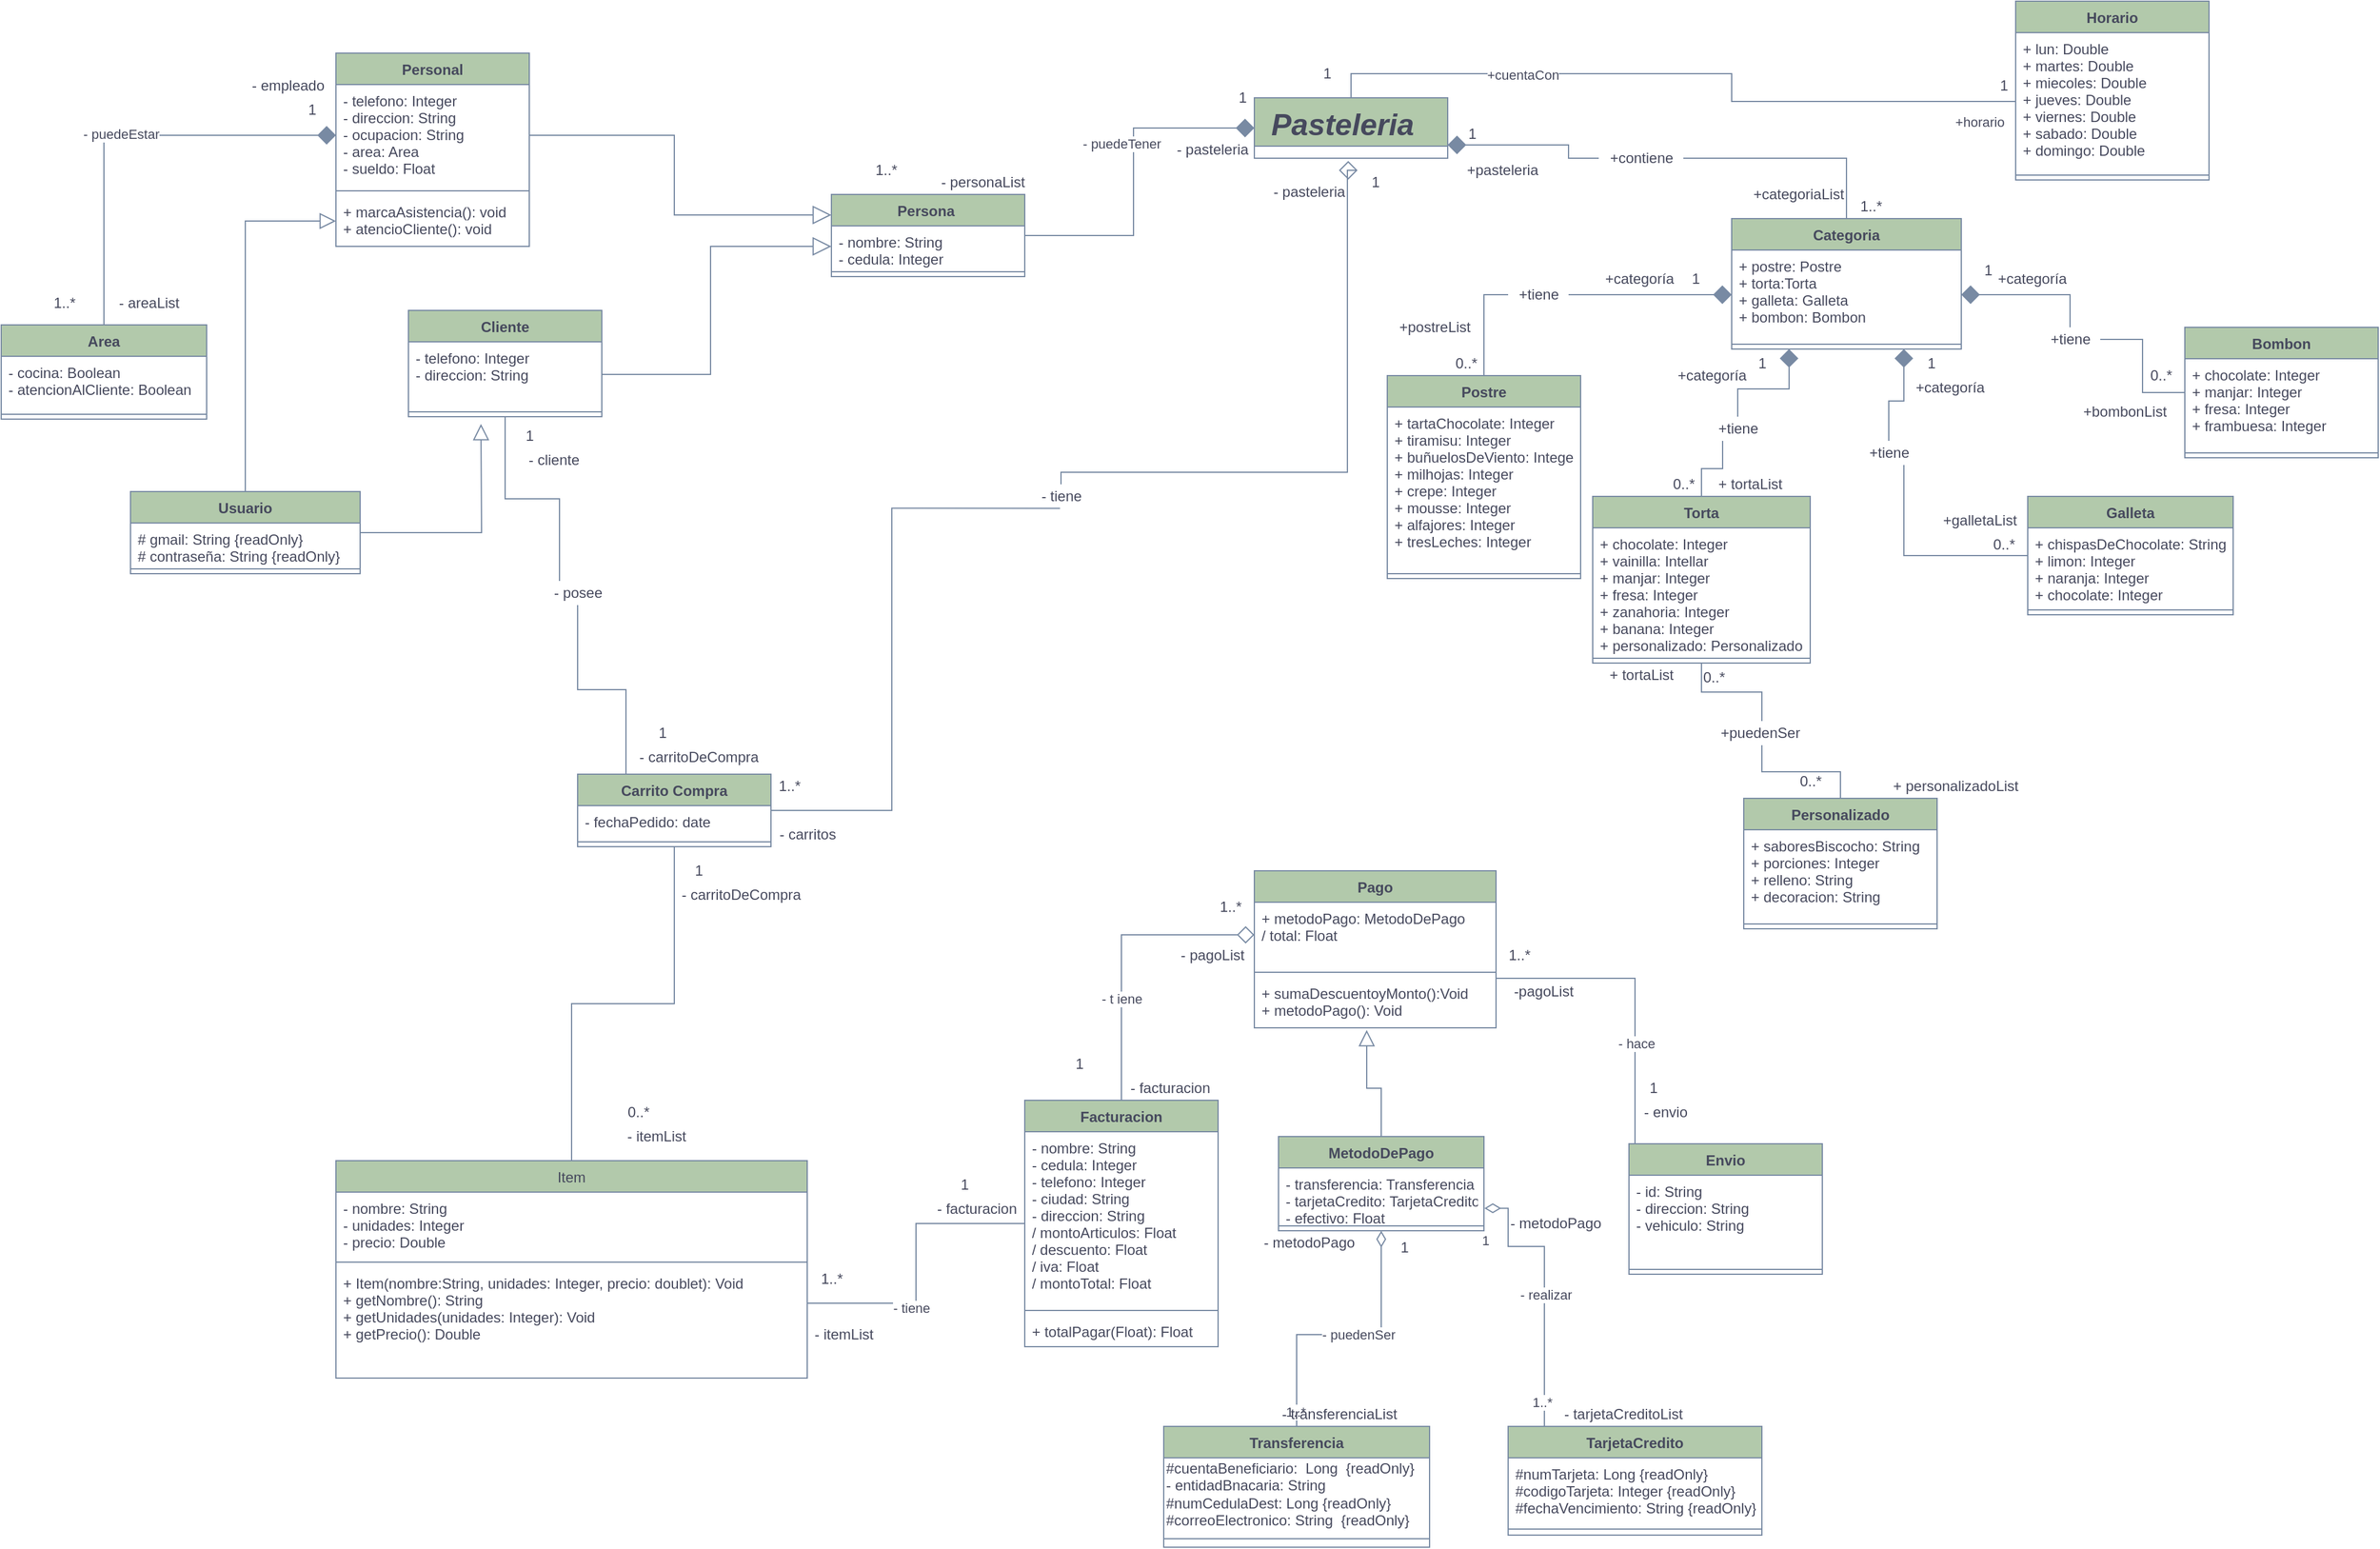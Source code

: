 <mxfile version="18.0.4" type="device"><diagram id="C5RBs43oDa-KdzZeNtuy" name="Page-1"><mxGraphModel dx="1857" dy="1810" grid="1" gridSize="10" guides="1" tooltips="1" connect="1" arrows="1" fold="1" page="1" pageScale="1" pageWidth="827" pageHeight="1169" math="0" shadow="0"><root><mxCell id="WIyWlLk6GJQsqaUBKTNV-0"/><mxCell id="WIyWlLk6GJQsqaUBKTNV-1" parent="WIyWlLk6GJQsqaUBKTNV-0"/><mxCell id="6YuBqk9wKXQxZ3KGiY8D-0" value="Pasteleria  " style="swimlane;fontStyle=3;align=center;verticalAlign=top;childLayout=stackLayout;horizontal=1;startSize=40;horizontalStack=0;resizeParent=1;resizeParentMax=0;resizeLast=0;collapsible=1;marginBottom=0;fontSize=25;fillColor=#B2C9AB;strokeColor=#788AA3;fontColor=#46495D;" parent="WIyWlLk6GJQsqaUBKTNV-1" vertex="1"><mxGeometry x="210" y="-1070" width="160" height="50" as="geometry"/></mxCell><mxCell id="6YuBqk9wKXQxZ3KGiY8D-8" value="Horario" style="swimlane;fontStyle=1;align=center;verticalAlign=top;childLayout=stackLayout;horizontal=1;startSize=26;horizontalStack=0;resizeParent=1;resizeParentMax=0;resizeLast=0;collapsible=1;marginBottom=0;fillColor=#B2C9AB;strokeColor=#788AA3;fontColor=#46495D;" parent="WIyWlLk6GJQsqaUBKTNV-1" vertex="1"><mxGeometry x="840" y="-1150" width="160" height="148" as="geometry"/></mxCell><mxCell id="6YuBqk9wKXQxZ3KGiY8D-9" value="+ lun: Double&#10;+ martes: Double&#10;+ miecoles: Double&#10;+ jueves: Double&#10;+ viernes: Double&#10;+ sabado: Double&#10;+ domingo: Double" style="text;strokeColor=none;fillColor=none;align=left;verticalAlign=top;spacingLeft=4;spacingRight=4;overflow=hidden;rotatable=0;points=[[0,0.5],[1,0.5]];portConstraint=eastwest;fontColor=#46495D;" parent="6YuBqk9wKXQxZ3KGiY8D-8" vertex="1"><mxGeometry y="26" width="160" height="114" as="geometry"/></mxCell><mxCell id="6YuBqk9wKXQxZ3KGiY8D-10" value="" style="line;strokeWidth=1;fillColor=none;align=left;verticalAlign=middle;spacingTop=-1;spacingLeft=3;spacingRight=3;rotatable=0;labelPosition=right;points=[];portConstraint=eastwest;strokeColor=#788AA3;fontColor=#46495D;" parent="6YuBqk9wKXQxZ3KGiY8D-8" vertex="1"><mxGeometry y="140" width="160" height="8" as="geometry"/></mxCell><mxCell id="7PNgMx0jYDnq-lh8pKrb-29" style="edgeStyle=orthogonalEdgeStyle;rounded=0;orthogonalLoop=1;jettySize=auto;html=1;entryX=0;entryY=0.5;entryDx=0;entryDy=0;endArrow=diamond;endFill=1;endSize=13;strokeColor=#788AA3;fontColor=#46495D;" parent="WIyWlLk6GJQsqaUBKTNV-1" source="6YuBqk9wKXQxZ3KGiY8D-11" target="6YuBqk9wKXQxZ3KGiY8D-0" edge="1"><mxGeometry relative="1" as="geometry"><mxPoint x="210" y="-1031" as="targetPoint"/></mxGeometry></mxCell><mxCell id="7PNgMx0jYDnq-lh8pKrb-97" value="- puedeTener" style="edgeLabel;html=1;align=center;verticalAlign=middle;resizable=0;points=[];fontColor=#46495D;" parent="7PNgMx0jYDnq-lh8pKrb-29" vertex="1" connectable="0"><mxGeometry x="0.214" y="3" relative="1" as="geometry"><mxPoint x="-7.29" y="2.97" as="offset"/></mxGeometry></mxCell><mxCell id="6YuBqk9wKXQxZ3KGiY8D-11" value="Persona " style="swimlane;fontStyle=1;align=center;verticalAlign=top;childLayout=stackLayout;horizontal=1;startSize=26;horizontalStack=0;resizeParent=1;resizeParentMax=0;resizeLast=0;collapsible=1;marginBottom=0;fillColor=#B2C9AB;strokeColor=#788AA3;fontColor=#46495D;" parent="WIyWlLk6GJQsqaUBKTNV-1" vertex="1"><mxGeometry x="-140" y="-990" width="160" height="68" as="geometry"/></mxCell><mxCell id="6YuBqk9wKXQxZ3KGiY8D-12" value="- nombre: String &#10;- cedula: Integer" style="text;strokeColor=none;fillColor=none;align=left;verticalAlign=top;spacingLeft=4;spacingRight=4;overflow=hidden;rotatable=0;points=[[0,0.5],[1,0.5]];portConstraint=eastwest;fontColor=#46495D;" parent="6YuBqk9wKXQxZ3KGiY8D-11" vertex="1"><mxGeometry y="26" width="160" height="34" as="geometry"/></mxCell><mxCell id="6YuBqk9wKXQxZ3KGiY8D-13" value="" style="line;strokeWidth=1;fillColor=none;align=left;verticalAlign=middle;spacingTop=-1;spacingLeft=3;spacingRight=3;rotatable=0;labelPosition=right;points=[];portConstraint=eastwest;strokeColor=#788AA3;fontColor=#46495D;" parent="6YuBqk9wKXQxZ3KGiY8D-11" vertex="1"><mxGeometry y="60" width="160" height="8" as="geometry"/></mxCell><mxCell id="6YuBqk9wKXQxZ3KGiY8D-14" value="Cliente" style="swimlane;fontStyle=1;align=center;verticalAlign=top;childLayout=stackLayout;horizontal=1;startSize=26;horizontalStack=0;resizeParent=1;resizeParentMax=0;resizeLast=0;collapsible=1;marginBottom=0;fillColor=#B2C9AB;strokeColor=#788AA3;fontColor=#46495D;" parent="WIyWlLk6GJQsqaUBKTNV-1" vertex="1"><mxGeometry x="-490" y="-894" width="160" height="88" as="geometry"/></mxCell><mxCell id="6YuBqk9wKXQxZ3KGiY8D-15" value="- telefono: Integer&#10;- direccion: String" style="text;strokeColor=none;fillColor=none;align=left;verticalAlign=top;spacingLeft=4;spacingRight=4;overflow=hidden;rotatable=0;points=[[0,0.5],[1,0.5]];portConstraint=eastwest;fontColor=#46495D;" parent="6YuBqk9wKXQxZ3KGiY8D-14" vertex="1"><mxGeometry y="26" width="160" height="54" as="geometry"/></mxCell><mxCell id="6YuBqk9wKXQxZ3KGiY8D-16" value="" style="line;strokeWidth=1;fillColor=none;align=left;verticalAlign=middle;spacingTop=-1;spacingLeft=3;spacingRight=3;rotatable=0;labelPosition=right;points=[];portConstraint=eastwest;strokeColor=#788AA3;fontColor=#46495D;" parent="6YuBqk9wKXQxZ3KGiY8D-14" vertex="1"><mxGeometry y="80" width="160" height="8" as="geometry"/></mxCell><mxCell id="6YuBqk9wKXQxZ3KGiY8D-17" value="Personal" style="swimlane;fontStyle=1;align=center;verticalAlign=top;childLayout=stackLayout;horizontal=1;startSize=26;horizontalStack=0;resizeParent=1;resizeParentMax=0;resizeLast=0;collapsible=1;marginBottom=0;fillColor=#B2C9AB;strokeColor=#788AA3;fontColor=#46495D;" parent="WIyWlLk6GJQsqaUBKTNV-1" vertex="1"><mxGeometry x="-550" y="-1107" width="160" height="160" as="geometry"/></mxCell><mxCell id="6YuBqk9wKXQxZ3KGiY8D-18" value="- telefono: Integer&#10;- direccion: String&#10;- ocupacion: String&#10;- area: Area&#10;- sueldo: Float" style="text;strokeColor=none;fillColor=none;align=left;verticalAlign=top;spacingLeft=4;spacingRight=4;overflow=hidden;rotatable=0;points=[[0,0.5],[1,0.5]];portConstraint=eastwest;fontColor=#46495D;" parent="6YuBqk9wKXQxZ3KGiY8D-17" vertex="1"><mxGeometry y="26" width="160" height="84" as="geometry"/></mxCell><mxCell id="6YuBqk9wKXQxZ3KGiY8D-19" value="" style="line;strokeWidth=1;fillColor=none;align=left;verticalAlign=middle;spacingTop=-1;spacingLeft=3;spacingRight=3;rotatable=0;labelPosition=right;points=[];portConstraint=eastwest;strokeColor=#788AA3;fontColor=#46495D;" parent="6YuBqk9wKXQxZ3KGiY8D-17" vertex="1"><mxGeometry y="110" width="160" height="8" as="geometry"/></mxCell><mxCell id="6YuBqk9wKXQxZ3KGiY8D-20" value="+ marcaAsistencia(): void&#10;+ atencioCliente(): void&#10;" style="text;strokeColor=none;fillColor=none;align=left;verticalAlign=top;spacingLeft=4;spacingRight=4;overflow=hidden;rotatable=0;points=[[0,0.5],[1,0.5]];portConstraint=eastwest;fontColor=#46495D;" parent="6YuBqk9wKXQxZ3KGiY8D-17" vertex="1"><mxGeometry y="118" width="160" height="42" as="geometry"/></mxCell><mxCell id="7PNgMx0jYDnq-lh8pKrb-46" style="edgeStyle=orthogonalEdgeStyle;rounded=0;orthogonalLoop=1;jettySize=auto;html=1;entryX=1;entryY=0.5;entryDx=0;entryDy=0;endArrow=none;endFill=0;endSize=12;strokeColor=#788AA3;fontColor=#46495D;" parent="WIyWlLk6GJQsqaUBKTNV-1" source="6YuBqk9wKXQxZ3KGiY8D-29" target="7PNgMx0jYDnq-lh8pKrb-3" edge="1"><mxGeometry relative="1" as="geometry"/></mxCell><mxCell id="7PNgMx0jYDnq-lh8pKrb-135" value="- tiene" style="edgeLabel;html=1;align=center;verticalAlign=middle;resizable=0;points=[];fontColor=#46495D;" parent="7PNgMx0jYDnq-lh8pKrb-46" vertex="1" connectable="0"><mxGeometry x="0.301" y="4" relative="1" as="geometry"><mxPoint as="offset"/></mxGeometry></mxCell><mxCell id="7PNgMx0jYDnq-lh8pKrb-125" style="edgeStyle=orthogonalEdgeStyle;rounded=0;orthogonalLoop=1;jettySize=auto;html=1;endArrow=diamond;endFill=0;endSize=12;strokeColor=#788AA3;fontColor=#46495D;" parent="WIyWlLk6GJQsqaUBKTNV-1" source="6YuBqk9wKXQxZ3KGiY8D-29" target="6YuBqk9wKXQxZ3KGiY8D-34" edge="1"><mxGeometry relative="1" as="geometry"/></mxCell><mxCell id="7PNgMx0jYDnq-lh8pKrb-130" value="- t iene" style="edgeLabel;html=1;align=center;verticalAlign=middle;resizable=0;points=[];fontColor=#46495D;" parent="7PNgMx0jYDnq-lh8pKrb-125" vertex="1" connectable="0"><mxGeometry x="-0.315" relative="1" as="geometry"><mxPoint as="offset"/></mxGeometry></mxCell><mxCell id="6YuBqk9wKXQxZ3KGiY8D-29" value="Facturacion" style="swimlane;fontStyle=1;align=center;verticalAlign=top;childLayout=stackLayout;horizontal=1;startSize=26;horizontalStack=0;resizeParent=1;resizeParentMax=0;resizeLast=0;collapsible=1;marginBottom=0;fillColor=#B2C9AB;strokeColor=#788AA3;fontColor=#46495D;" parent="WIyWlLk6GJQsqaUBKTNV-1" vertex="1"><mxGeometry x="20" y="-240" width="160" height="204" as="geometry"/></mxCell><mxCell id="6YuBqk9wKXQxZ3KGiY8D-30" value="- nombre: String &#10;- cedula: Integer&#10;- telefono: Integer &#10;- ciudad: String &#10;- direccion: String &#10;/ montoArticulos: Float&#10;/ descuento: Float&#10;/ iva: Float&#10;/ montoTotal: Float" style="text;strokeColor=none;fillColor=none;align=left;verticalAlign=top;spacingLeft=4;spacingRight=4;overflow=hidden;rotatable=0;points=[[0,0.5],[1,0.5]];portConstraint=eastwest;fontColor=#46495D;" parent="6YuBqk9wKXQxZ3KGiY8D-29" vertex="1"><mxGeometry y="26" width="160" height="144" as="geometry"/></mxCell><mxCell id="6YuBqk9wKXQxZ3KGiY8D-31" value="" style="line;strokeWidth=1;fillColor=none;align=left;verticalAlign=middle;spacingTop=-1;spacingLeft=3;spacingRight=3;rotatable=0;labelPosition=right;points=[];portConstraint=eastwest;strokeColor=#788AA3;fontColor=#46495D;" parent="6YuBqk9wKXQxZ3KGiY8D-29" vertex="1"><mxGeometry y="170" width="160" height="8" as="geometry"/></mxCell><mxCell id="6YuBqk9wKXQxZ3KGiY8D-32" value="+ totalPagar(Float): Float" style="text;strokeColor=none;fillColor=none;align=left;verticalAlign=top;spacingLeft=4;spacingRight=4;overflow=hidden;rotatable=0;points=[[0,0.5],[1,0.5]];portConstraint=eastwest;fontColor=#46495D;" parent="6YuBqk9wKXQxZ3KGiY8D-29" vertex="1"><mxGeometry y="178" width="160" height="26" as="geometry"/></mxCell><mxCell id="7PNgMx0jYDnq-lh8pKrb-119" style="edgeStyle=orthogonalEdgeStyle;rounded=0;orthogonalLoop=1;jettySize=auto;html=1;entryX=0.5;entryY=0;entryDx=0;entryDy=0;endArrow=none;endFill=0;endSize=12;strokeColor=#788AA3;fontColor=#46495D;" parent="WIyWlLk6GJQsqaUBKTNV-1" source="6YuBqk9wKXQxZ3KGiY8D-33" target="7PNgMx0jYDnq-lh8pKrb-20" edge="1"><mxGeometry relative="1" as="geometry"><Array as="points"><mxPoint x="525" y="-341"/></Array></mxGeometry></mxCell><mxCell id="7PNgMx0jYDnq-lh8pKrb-124" value="- hace" style="edgeLabel;html=1;align=center;verticalAlign=middle;resizable=0;points=[];fontColor=#46495D;" parent="7PNgMx0jYDnq-lh8pKrb-119" vertex="1" connectable="0"><mxGeometry x="0.031" y="1" relative="1" as="geometry"><mxPoint as="offset"/></mxGeometry></mxCell><mxCell id="6YuBqk9wKXQxZ3KGiY8D-33" value="Pago" style="swimlane;fontStyle=1;align=center;verticalAlign=top;childLayout=stackLayout;horizontal=1;startSize=26;horizontalStack=0;resizeParent=1;resizeParentMax=0;resizeLast=0;collapsible=1;marginBottom=0;fillColor=#B2C9AB;strokeColor=#788AA3;fontColor=#46495D;" parent="WIyWlLk6GJQsqaUBKTNV-1" vertex="1"><mxGeometry x="210" y="-430" width="200" height="130" as="geometry"/></mxCell><mxCell id="6YuBqk9wKXQxZ3KGiY8D-34" value="+ metodoPago: MetodoDePago&#10;/ total: Float" style="text;strokeColor=none;fillColor=none;align=left;verticalAlign=top;spacingLeft=4;spacingRight=4;overflow=hidden;rotatable=0;points=[[0,0.5],[1,0.5]];portConstraint=eastwest;fontColor=#46495D;" parent="6YuBqk9wKXQxZ3KGiY8D-33" vertex="1"><mxGeometry y="26" width="200" height="54" as="geometry"/></mxCell><mxCell id="6YuBqk9wKXQxZ3KGiY8D-35" value="" style="line;strokeWidth=1;fillColor=none;align=left;verticalAlign=middle;spacingTop=-1;spacingLeft=3;spacingRight=3;rotatable=0;labelPosition=right;points=[];portConstraint=eastwest;strokeColor=#788AA3;fontColor=#46495D;" parent="6YuBqk9wKXQxZ3KGiY8D-33" vertex="1"><mxGeometry y="80" width="200" height="8" as="geometry"/></mxCell><mxCell id="6YuBqk9wKXQxZ3KGiY8D-36" value="+ sumaDescuentoyMonto():Void&#10;+ metodoPago(): Void" style="text;strokeColor=none;fillColor=none;align=left;verticalAlign=top;spacingLeft=4;spacingRight=4;overflow=hidden;rotatable=0;points=[[0,0.5],[1,0.5]];portConstraint=eastwest;fontColor=#46495D;" parent="6YuBqk9wKXQxZ3KGiY8D-33" vertex="1"><mxGeometry y="88" width="200" height="42" as="geometry"/></mxCell><mxCell id="gVaxilRsUqc_m8-w-6P7-37" style="edgeStyle=orthogonalEdgeStyle;rounded=0;orthogonalLoop=1;jettySize=auto;html=1;entryX=0;entryY=0.5;entryDx=0;entryDy=0;endArrow=block;endFill=0;endSize=11;strokeColor=#788AA3;fontColor=#46495D;" parent="WIyWlLk6GJQsqaUBKTNV-1" source="6YuBqk9wKXQxZ3KGiY8D-37" target="6YuBqk9wKXQxZ3KGiY8D-20" edge="1"><mxGeometry relative="1" as="geometry"/></mxCell><mxCell id="gVaxilRsUqc_m8-w-6P7-40" style="edgeStyle=orthogonalEdgeStyle;rounded=0;orthogonalLoop=1;jettySize=auto;html=1;endArrow=block;endFill=0;endSize=11;strokeColor=#788AA3;fontColor=#46495D;" parent="WIyWlLk6GJQsqaUBKTNV-1" source="6YuBqk9wKXQxZ3KGiY8D-37" edge="1"><mxGeometry relative="1" as="geometry"><mxPoint x="-430" y="-800" as="targetPoint"/></mxGeometry></mxCell><mxCell id="6YuBqk9wKXQxZ3KGiY8D-37" value="Usuario" style="swimlane;fontStyle=1;align=center;verticalAlign=top;childLayout=stackLayout;horizontal=1;startSize=26;horizontalStack=0;resizeParent=1;resizeParentMax=0;resizeLast=0;collapsible=1;marginBottom=0;fillColor=#B2C9AB;strokeColor=#788AA3;fontColor=#46495D;" parent="WIyWlLk6GJQsqaUBKTNV-1" vertex="1"><mxGeometry x="-720" y="-744" width="190" height="68" as="geometry"/></mxCell><mxCell id="6YuBqk9wKXQxZ3KGiY8D-38" value="# gmail: String {readOnly} &#10;# contraseña: String {readOnly}" style="text;strokeColor=none;fillColor=none;align=left;verticalAlign=top;spacingLeft=4;spacingRight=4;overflow=hidden;rotatable=0;points=[[0,0.5],[1,0.5]];portConstraint=eastwest;fontColor=#46495D;" parent="6YuBqk9wKXQxZ3KGiY8D-37" vertex="1"><mxGeometry y="26" width="190" height="34" as="geometry"/></mxCell><mxCell id="6YuBqk9wKXQxZ3KGiY8D-39" value="" style="line;strokeWidth=1;fillColor=none;align=left;verticalAlign=middle;spacingTop=-1;spacingLeft=3;spacingRight=3;rotatable=0;labelPosition=right;points=[];portConstraint=eastwest;strokeColor=#788AA3;fontColor=#46495D;" parent="6YuBqk9wKXQxZ3KGiY8D-37" vertex="1"><mxGeometry y="60" width="190" height="8" as="geometry"/></mxCell><mxCell id="7PNgMx0jYDnq-lh8pKrb-34" style="edgeStyle=orthogonalEdgeStyle;rounded=0;orthogonalLoop=1;jettySize=auto;html=1;entryX=0;entryY=0.5;entryDx=0;entryDy=0;endArrow=diamond;endFill=1;endSize=13;strokeColor=#788AA3;fontColor=#46495D;" parent="WIyWlLk6GJQsqaUBKTNV-1" source="6YuBqk9wKXQxZ3KGiY8D-41" target="6YuBqk9wKXQxZ3KGiY8D-18" edge="1"><mxGeometry relative="1" as="geometry"/></mxCell><mxCell id="7PNgMx0jYDnq-lh8pKrb-93" value="- puedeEstar" style="edgeLabel;html=1;align=center;verticalAlign=middle;resizable=0;points=[];fontColor=#46495D;" parent="7PNgMx0jYDnq-lh8pKrb-34" vertex="1" connectable="0"><mxGeometry x="-0.021" y="1" relative="1" as="geometry"><mxPoint as="offset"/></mxGeometry></mxCell><mxCell id="6YuBqk9wKXQxZ3KGiY8D-41" value="Area" style="swimlane;fontStyle=1;align=center;verticalAlign=top;childLayout=stackLayout;horizontal=1;startSize=26;horizontalStack=0;resizeParent=1;resizeParentMax=0;resizeLast=0;collapsible=1;marginBottom=0;fillColor=#B2C9AB;strokeColor=#788AA3;fontColor=#46495D;" parent="WIyWlLk6GJQsqaUBKTNV-1" vertex="1"><mxGeometry x="-827" y="-882" width="170" height="78" as="geometry"/></mxCell><mxCell id="6YuBqk9wKXQxZ3KGiY8D-42" value="- cocina: Boolean&#10;- atencionAlCliente: Boolean&#10;" style="text;strokeColor=none;fillColor=none;align=left;verticalAlign=top;spacingLeft=4;spacingRight=4;overflow=hidden;rotatable=0;points=[[0,0.5],[1,0.5]];portConstraint=eastwest;fontColor=#46495D;" parent="6YuBqk9wKXQxZ3KGiY8D-41" vertex="1"><mxGeometry y="26" width="170" height="44" as="geometry"/></mxCell><mxCell id="6YuBqk9wKXQxZ3KGiY8D-43" value="" style="line;strokeWidth=1;fillColor=none;align=left;verticalAlign=middle;spacingTop=-1;spacingLeft=3;spacingRight=3;rotatable=0;labelPosition=right;points=[];portConstraint=eastwest;strokeColor=#788AA3;fontColor=#46495D;" parent="6YuBqk9wKXQxZ3KGiY8D-41" vertex="1"><mxGeometry y="70" width="170" height="8" as="geometry"/></mxCell><mxCell id="7PNgMx0jYDnq-lh8pKrb-35" style="edgeStyle=orthogonalEdgeStyle;rounded=0;orthogonalLoop=1;jettySize=auto;html=1;entryX=1;entryY=0.5;entryDx=0;entryDy=0;endArrow=diamond;endFill=1;endSize=13;strokeColor=#788AA3;fontColor=#46495D;" parent="WIyWlLk6GJQsqaUBKTNV-1" source="7PNgMx0jYDnq-lh8pKrb-52" edge="1"><mxGeometry relative="1" as="geometry"><Array as="points"><mxPoint x="470" y="-1020"/><mxPoint x="470" y="-1031"/></Array><mxPoint x="370" y="-1031" as="targetPoint"/></mxGeometry></mxCell><mxCell id="6YuBqk9wKXQxZ3KGiY8D-45" value="Categoria" style="swimlane;fontStyle=1;align=center;verticalAlign=top;childLayout=stackLayout;horizontal=1;startSize=26;horizontalStack=0;resizeParent=1;resizeParentMax=0;resizeLast=0;collapsible=1;marginBottom=0;fillColor=#B2C9AB;strokeColor=#788AA3;fontColor=#46495D;" parent="WIyWlLk6GJQsqaUBKTNV-1" vertex="1"><mxGeometry x="605" y="-970" width="190" height="108" as="geometry"/></mxCell><mxCell id="6YuBqk9wKXQxZ3KGiY8D-46" value="+ postre: Postre &#10;+ torta:Torta&#10;+ galleta: Galleta&#10;+ bombon: Bombon &#10;" style="text;strokeColor=none;fillColor=none;align=left;verticalAlign=top;spacingLeft=4;spacingRight=4;overflow=hidden;rotatable=0;points=[[0,0.5],[1,0.5]];portConstraint=eastwest;fontColor=#46495D;" parent="6YuBqk9wKXQxZ3KGiY8D-45" vertex="1"><mxGeometry y="26" width="190" height="74" as="geometry"/></mxCell><mxCell id="6YuBqk9wKXQxZ3KGiY8D-47" value="" style="line;strokeWidth=1;fillColor=none;align=left;verticalAlign=middle;spacingTop=-1;spacingLeft=3;spacingRight=3;rotatable=0;labelPosition=right;points=[];portConstraint=eastwest;strokeColor=#788AA3;fontColor=#46495D;" parent="6YuBqk9wKXQxZ3KGiY8D-45" vertex="1"><mxGeometry y="100" width="190" height="8" as="geometry"/></mxCell><mxCell id="7PNgMx0jYDnq-lh8pKrb-36" style="edgeStyle=orthogonalEdgeStyle;rounded=0;orthogonalLoop=1;jettySize=auto;html=1;entryX=0;entryY=0.5;entryDx=0;entryDy=0;endArrow=diamond;endFill=1;endSize=13;strokeColor=#788AA3;fontColor=#46495D;" parent="WIyWlLk6GJQsqaUBKTNV-1" source="7PNgMx0jYDnq-lh8pKrb-60" target="6YuBqk9wKXQxZ3KGiY8D-46" edge="1"><mxGeometry relative="1" as="geometry"/></mxCell><mxCell id="6YuBqk9wKXQxZ3KGiY8D-49" value="Postre" style="swimlane;fontStyle=1;align=center;verticalAlign=top;childLayout=stackLayout;horizontal=1;startSize=26;horizontalStack=0;resizeParent=1;resizeParentMax=0;resizeLast=0;collapsible=1;marginBottom=0;fillColor=#B2C9AB;strokeColor=#788AA3;fontColor=#46495D;" parent="WIyWlLk6GJQsqaUBKTNV-1" vertex="1"><mxGeometry x="320" y="-840" width="160" height="168" as="geometry"/></mxCell><mxCell id="6YuBqk9wKXQxZ3KGiY8D-50" value="+ tartaChocolate: Integer&#10;+ tiramisu: Integer&#10;+ buñuelosDeViento: Integer&#10;+ milhojas: Integer&#10;+ crepe: Integer&#10;+ mousse: Integer&#10;+ alfajores: Integer&#10;+ tresLeches: Integer" style="text;strokeColor=none;fillColor=none;align=left;verticalAlign=top;spacingLeft=4;spacingRight=4;overflow=hidden;rotatable=0;points=[[0,0.5],[1,0.5]];portConstraint=eastwest;fontColor=#46495D;" parent="6YuBqk9wKXQxZ3KGiY8D-49" vertex="1"><mxGeometry y="26" width="160" height="134" as="geometry"/></mxCell><mxCell id="6YuBqk9wKXQxZ3KGiY8D-51" value="" style="line;strokeWidth=1;fillColor=none;align=left;verticalAlign=middle;spacingTop=-1;spacingLeft=3;spacingRight=3;rotatable=0;labelPosition=right;points=[];portConstraint=eastwest;strokeColor=#788AA3;fontColor=#46495D;" parent="6YuBqk9wKXQxZ3KGiY8D-49" vertex="1"><mxGeometry y="160" width="160" height="8" as="geometry"/></mxCell><mxCell id="7PNgMx0jYDnq-lh8pKrb-37" style="edgeStyle=orthogonalEdgeStyle;rounded=0;orthogonalLoop=1;jettySize=auto;html=1;endArrow=diamond;endFill=1;endSize=13;entryX=0.25;entryY=1;entryDx=0;entryDy=0;strokeColor=#788AA3;fontColor=#46495D;" parent="WIyWlLk6GJQsqaUBKTNV-1" source="7PNgMx0jYDnq-lh8pKrb-65" target="6YuBqk9wKXQxZ3KGiY8D-45" edge="1"><mxGeometry relative="1" as="geometry"><mxPoint x="605" y="-893" as="targetPoint"/></mxGeometry></mxCell><mxCell id="6YuBqk9wKXQxZ3KGiY8D-53" value="Torta" style="swimlane;fontStyle=1;align=center;verticalAlign=top;childLayout=stackLayout;horizontal=1;startSize=26;horizontalStack=0;resizeParent=1;resizeParentMax=0;resizeLast=0;collapsible=1;marginBottom=0;fillColor=#B2C9AB;strokeColor=#788AA3;fontColor=#46495D;" parent="WIyWlLk6GJQsqaUBKTNV-1" vertex="1"><mxGeometry x="490" y="-740" width="180" height="138" as="geometry"/></mxCell><mxCell id="6YuBqk9wKXQxZ3KGiY8D-54" value="+ chocolate: Integer&#10;+ vainilla: Intellar &#10;+ manjar: Integer &#10;+ fresa: Integer&#10;+ zanahoria: Integer&#10;+ banana: Integer&#10;+ personalizado: Personalizado&#10;" style="text;strokeColor=none;fillColor=none;align=left;verticalAlign=top;spacingLeft=4;spacingRight=4;overflow=hidden;rotatable=0;points=[[0,0.5],[1,0.5]];portConstraint=eastwest;fontColor=#46495D;" parent="6YuBqk9wKXQxZ3KGiY8D-53" vertex="1"><mxGeometry y="26" width="180" height="104" as="geometry"/></mxCell><mxCell id="6YuBqk9wKXQxZ3KGiY8D-55" value="" style="line;strokeWidth=1;fillColor=none;align=left;verticalAlign=middle;spacingTop=-1;spacingLeft=3;spacingRight=3;rotatable=0;labelPosition=right;points=[];portConstraint=eastwest;strokeColor=#788AA3;fontColor=#46495D;" parent="6YuBqk9wKXQxZ3KGiY8D-53" vertex="1"><mxGeometry y="130" width="180" height="8" as="geometry"/></mxCell><mxCell id="7PNgMx0jYDnq-lh8pKrb-40" style="edgeStyle=orthogonalEdgeStyle;rounded=0;orthogonalLoop=1;jettySize=auto;html=1;entryX=0.5;entryY=1;entryDx=0;entryDy=0;endArrow=none;endFill=0;endSize=13;strokeColor=#788AA3;fontColor=#46495D;" parent="WIyWlLk6GJQsqaUBKTNV-1" source="7PNgMx0jYDnq-lh8pKrb-73" target="6YuBqk9wKXQxZ3KGiY8D-53" edge="1"><mxGeometry relative="1" as="geometry"/></mxCell><mxCell id="6YuBqk9wKXQxZ3KGiY8D-57" value="Personalizado" style="swimlane;fontStyle=1;align=center;verticalAlign=top;childLayout=stackLayout;horizontal=1;startSize=26;horizontalStack=0;resizeParent=1;resizeParentMax=0;resizeLast=0;collapsible=1;marginBottom=0;fillColor=#B2C9AB;strokeColor=#788AA3;fontColor=#46495D;" parent="WIyWlLk6GJQsqaUBKTNV-1" vertex="1"><mxGeometry x="615" y="-490" width="160" height="108" as="geometry"/></mxCell><mxCell id="6YuBqk9wKXQxZ3KGiY8D-58" value="+ saboresBiscocho: String &#10;+ porciones: Integer &#10;+ relleno: String &#10;+ decoracion: String &#10;" style="text;strokeColor=none;fillColor=none;align=left;verticalAlign=top;spacingLeft=4;spacingRight=4;overflow=hidden;rotatable=0;points=[[0,0.5],[1,0.5]];portConstraint=eastwest;fontColor=#46495D;" parent="6YuBqk9wKXQxZ3KGiY8D-57" vertex="1"><mxGeometry y="26" width="160" height="74" as="geometry"/></mxCell><mxCell id="6YuBqk9wKXQxZ3KGiY8D-59" value="" style="line;strokeWidth=1;fillColor=none;align=left;verticalAlign=middle;spacingTop=-1;spacingLeft=3;spacingRight=3;rotatable=0;labelPosition=right;points=[];portConstraint=eastwest;strokeColor=#788AA3;fontColor=#46495D;" parent="6YuBqk9wKXQxZ3KGiY8D-57" vertex="1"><mxGeometry y="100" width="160" height="8" as="geometry"/></mxCell><mxCell id="7PNgMx0jYDnq-lh8pKrb-39" style="edgeStyle=orthogonalEdgeStyle;rounded=0;orthogonalLoop=1;jettySize=auto;html=1;entryX=0.75;entryY=1;entryDx=0;entryDy=0;endArrow=diamond;endFill=1;endSize=13;strokeColor=#788AA3;fontColor=#46495D;" parent="WIyWlLk6GJQsqaUBKTNV-1" source="7PNgMx0jYDnq-lh8pKrb-69" target="6YuBqk9wKXQxZ3KGiY8D-45" edge="1"><mxGeometry relative="1" as="geometry"/></mxCell><mxCell id="6YuBqk9wKXQxZ3KGiY8D-61" value="Galleta" style="swimlane;fontStyle=1;align=center;verticalAlign=top;childLayout=stackLayout;horizontal=1;startSize=26;horizontalStack=0;resizeParent=1;resizeParentMax=0;resizeLast=0;collapsible=1;marginBottom=0;fillColor=#B2C9AB;strokeColor=#788AA3;fontColor=#46495D;" parent="WIyWlLk6GJQsqaUBKTNV-1" vertex="1"><mxGeometry x="850" y="-740" width="170" height="98" as="geometry"/></mxCell><mxCell id="6YuBqk9wKXQxZ3KGiY8D-62" value="+ chispasDeChocolate: String &#10;+ limon: Integer &#10;+ naranja: Integer &#10;+ chocolate: Integer " style="text;strokeColor=none;fillColor=none;align=left;verticalAlign=top;spacingLeft=4;spacingRight=4;overflow=hidden;rotatable=0;points=[[0,0.5],[1,0.5]];portConstraint=eastwest;fontColor=#46495D;" parent="6YuBqk9wKXQxZ3KGiY8D-61" vertex="1"><mxGeometry y="26" width="170" height="64" as="geometry"/></mxCell><mxCell id="6YuBqk9wKXQxZ3KGiY8D-63" value="" style="line;strokeWidth=1;fillColor=none;align=left;verticalAlign=middle;spacingTop=-1;spacingLeft=3;spacingRight=3;rotatable=0;labelPosition=right;points=[];portConstraint=eastwest;strokeColor=#788AA3;fontColor=#46495D;" parent="6YuBqk9wKXQxZ3KGiY8D-61" vertex="1"><mxGeometry y="90" width="170" height="8" as="geometry"/></mxCell><mxCell id="7PNgMx0jYDnq-lh8pKrb-38" style="edgeStyle=orthogonalEdgeStyle;rounded=0;orthogonalLoop=1;jettySize=auto;html=1;entryX=1;entryY=0.5;entryDx=0;entryDy=0;endArrow=diamond;endFill=1;endSize=13;strokeColor=#788AA3;fontColor=#46495D;" parent="WIyWlLk6GJQsqaUBKTNV-1" source="7PNgMx0jYDnq-lh8pKrb-83" target="6YuBqk9wKXQxZ3KGiY8D-46" edge="1"><mxGeometry relative="1" as="geometry"><Array as="points"><mxPoint x="885" y="-907"/></Array></mxGeometry></mxCell><mxCell id="6YuBqk9wKXQxZ3KGiY8D-65" value="Bombon" style="swimlane;fontStyle=1;align=center;verticalAlign=top;childLayout=stackLayout;horizontal=1;startSize=26;horizontalStack=0;resizeParent=1;resizeParentMax=0;resizeLast=0;collapsible=1;marginBottom=0;fillColor=#B2C9AB;strokeColor=#788AA3;fontColor=#46495D;" parent="WIyWlLk6GJQsqaUBKTNV-1" vertex="1"><mxGeometry x="980" y="-880" width="160" height="108" as="geometry"/></mxCell><mxCell id="6YuBqk9wKXQxZ3KGiY8D-66" value="+ chocolate: Integer &#10;+ manjar: Integer &#10;+ fresa: Integer &#10;+ frambuesa: Integer &#10;" style="text;strokeColor=none;fillColor=none;align=left;verticalAlign=top;spacingLeft=4;spacingRight=4;overflow=hidden;rotatable=0;points=[[0,0.5],[1,0.5]];portConstraint=eastwest;fontColor=#46495D;" parent="6YuBqk9wKXQxZ3KGiY8D-65" vertex="1"><mxGeometry y="26" width="160" height="74" as="geometry"/></mxCell><mxCell id="6YuBqk9wKXQxZ3KGiY8D-67" value="" style="line;strokeWidth=1;fillColor=none;align=left;verticalAlign=middle;spacingTop=-1;spacingLeft=3;spacingRight=3;rotatable=0;labelPosition=right;points=[];portConstraint=eastwest;strokeColor=#788AA3;fontColor=#46495D;" parent="6YuBqk9wKXQxZ3KGiY8D-65" vertex="1"><mxGeometry y="100" width="160" height="8" as="geometry"/></mxCell><mxCell id="7PNgMx0jYDnq-lh8pKrb-113" style="edgeStyle=orthogonalEdgeStyle;rounded=0;orthogonalLoop=1;jettySize=auto;html=1;entryX=0.5;entryY=1;entryDx=0;entryDy=0;endArrow=none;endFill=0;endSize=12;strokeColor=#788AA3;fontColor=#46495D;" parent="WIyWlLk6GJQsqaUBKTNV-1" source="7PNgMx0jYDnq-lh8pKrb-0" target="7PNgMx0jYDnq-lh8pKrb-24" edge="1"><mxGeometry relative="1" as="geometry"/></mxCell><mxCell id="7PNgMx0jYDnq-lh8pKrb-0" value="Item" style="swimlane;fontStyle=0;align=center;verticalAlign=top;childLayout=stackLayout;horizontal=1;startSize=26;horizontalStack=0;resizeParent=1;resizeLast=0;collapsible=1;marginBottom=0;rounded=0;shadow=0;strokeWidth=1;fillColor=#B2C9AB;strokeColor=#788AA3;fontColor=#46495D;" parent="WIyWlLk6GJQsqaUBKTNV-1" vertex="1"><mxGeometry x="-550" y="-190" width="390" height="180" as="geometry"><mxRectangle x="130" y="380" width="160" height="26" as="alternateBounds"/></mxGeometry></mxCell><mxCell id="7PNgMx0jYDnq-lh8pKrb-1" value="- nombre: String&#10;- unidades: Integer&#10;- precio: Double" style="text;align=left;verticalAlign=top;spacingLeft=4;spacingRight=4;overflow=hidden;rotatable=0;points=[[0,0.5],[1,0.5]];portConstraint=eastwest;rounded=0;shadow=0;html=0;fontColor=#46495D;" parent="7PNgMx0jYDnq-lh8pKrb-0" vertex="1"><mxGeometry y="26" width="390" height="54" as="geometry"/></mxCell><mxCell id="7PNgMx0jYDnq-lh8pKrb-2" value="" style="line;html=1;strokeWidth=1;align=left;verticalAlign=middle;spacingTop=-1;spacingLeft=3;spacingRight=3;rotatable=0;labelPosition=right;points=[];portConstraint=eastwest;fillColor=#B2C9AB;strokeColor=#788AA3;fontColor=#46495D;" parent="7PNgMx0jYDnq-lh8pKrb-0" vertex="1"><mxGeometry y="80" width="390" height="8" as="geometry"/></mxCell><mxCell id="7PNgMx0jYDnq-lh8pKrb-3" value="+ Item(nombre:String, unidades: Integer, precio: doublet): Void&#10;+ getNombre(): String&#10;+ getUnidades(unidades: Integer): Void&#10;+ getPrecio(): Double" style="text;align=left;verticalAlign=top;spacingLeft=4;spacingRight=4;overflow=hidden;rotatable=0;points=[[0,0.5],[1,0.5]];portConstraint=eastwest;fontColor=#46495D;" parent="7PNgMx0jYDnq-lh8pKrb-0" vertex="1"><mxGeometry y="88" width="390" height="60" as="geometry"/></mxCell><mxCell id="7PNgMx0jYDnq-lh8pKrb-20" value="Envio" style="swimlane;fontStyle=1;align=center;verticalAlign=top;childLayout=stackLayout;horizontal=1;startSize=26;horizontalStack=0;resizeParent=1;resizeParentMax=0;resizeLast=0;collapsible=1;marginBottom=0;fillColor=#B2C9AB;strokeColor=#788AA3;fontColor=#46495D;" parent="WIyWlLk6GJQsqaUBKTNV-1" vertex="1"><mxGeometry x="520" y="-204" width="160" height="108" as="geometry"/></mxCell><mxCell id="7PNgMx0jYDnq-lh8pKrb-21" value="- id: String&#10;- direccion: String&#10;- vehiculo: String" style="text;strokeColor=none;fillColor=none;align=left;verticalAlign=top;spacingLeft=4;spacingRight=4;overflow=hidden;rotatable=0;points=[[0,0.5],[1,0.5]];portConstraint=eastwest;fontColor=#46495D;" parent="7PNgMx0jYDnq-lh8pKrb-20" vertex="1"><mxGeometry y="26" width="160" height="74" as="geometry"/></mxCell><mxCell id="7PNgMx0jYDnq-lh8pKrb-22" value="" style="line;strokeWidth=1;fillColor=none;align=left;verticalAlign=middle;spacingTop=-1;spacingLeft=3;spacingRight=3;rotatable=0;labelPosition=right;points=[];portConstraint=eastwest;strokeColor=#788AA3;fontColor=#46495D;" parent="7PNgMx0jYDnq-lh8pKrb-20" vertex="1"><mxGeometry y="100" width="160" height="8" as="geometry"/></mxCell><mxCell id="7PNgMx0jYDnq-lh8pKrb-41" style="edgeStyle=orthogonalEdgeStyle;rounded=0;orthogonalLoop=1;jettySize=auto;html=1;endArrow=diamond;endFill=0;endSize=13;strokeColor=#788AA3;fontColor=#46495D;" parent="WIyWlLk6GJQsqaUBKTNV-1" source="7PNgMx0jYDnq-lh8pKrb-99" edge="1"><mxGeometry relative="1" as="geometry"><Array as="points"><mxPoint x="50" y="-760"/><mxPoint x="287" y="-760"/></Array><mxPoint x="280" y="-1010" as="targetPoint"/></mxGeometry></mxCell><mxCell id="7PNgMx0jYDnq-lh8pKrb-42" style="edgeStyle=orthogonalEdgeStyle;rounded=0;orthogonalLoop=1;jettySize=auto;html=1;exitX=0.25;exitY=0;exitDx=0;exitDy=0;entryX=0.5;entryY=1;entryDx=0;entryDy=0;endArrow=none;endFill=0;endSize=13;strokeColor=#788AA3;fontColor=#46495D;" parent="WIyWlLk6GJQsqaUBKTNV-1" source="7PNgMx0jYDnq-lh8pKrb-106" target="6YuBqk9wKXQxZ3KGiY8D-14" edge="1"><mxGeometry relative="1" as="geometry"/></mxCell><mxCell id="7PNgMx0jYDnq-lh8pKrb-24" value="Carrito Compra" style="swimlane;fontStyle=1;align=center;verticalAlign=top;childLayout=stackLayout;horizontal=1;startSize=26;horizontalStack=0;resizeParent=1;resizeParentMax=0;resizeLast=0;collapsible=1;marginBottom=0;fillColor=#B2C9AB;strokeColor=#788AA3;fontColor=#46495D;" parent="WIyWlLk6GJQsqaUBKTNV-1" vertex="1"><mxGeometry x="-350" y="-510" width="160" height="60" as="geometry"/></mxCell><mxCell id="7PNgMx0jYDnq-lh8pKrb-25" value="- fechaPedido: date" style="text;strokeColor=none;fillColor=none;align=left;verticalAlign=top;spacingLeft=4;spacingRight=4;overflow=hidden;rotatable=0;points=[[0,0.5],[1,0.5]];portConstraint=eastwest;fontColor=#46495D;" parent="7PNgMx0jYDnq-lh8pKrb-24" vertex="1"><mxGeometry y="26" width="160" height="26" as="geometry"/></mxCell><mxCell id="7PNgMx0jYDnq-lh8pKrb-26" value="" style="line;strokeWidth=1;fillColor=none;align=left;verticalAlign=middle;spacingTop=-1;spacingLeft=3;spacingRight=3;rotatable=0;labelPosition=right;points=[];portConstraint=eastwest;strokeColor=#788AA3;fontColor=#46495D;" parent="7PNgMx0jYDnq-lh8pKrb-24" vertex="1"><mxGeometry y="52" width="160" height="8" as="geometry"/></mxCell><mxCell id="7PNgMx0jYDnq-lh8pKrb-30" style="edgeStyle=orthogonalEdgeStyle;rounded=0;orthogonalLoop=1;jettySize=auto;html=1;entryX=0;entryY=0.5;entryDx=0;entryDy=0;endArrow=block;endFill=0;endSize=13;strokeColor=#788AA3;fontColor=#46495D;" parent="WIyWlLk6GJQsqaUBKTNV-1" source="6YuBqk9wKXQxZ3KGiY8D-15" target="6YuBqk9wKXQxZ3KGiY8D-12" edge="1"><mxGeometry relative="1" as="geometry"/></mxCell><mxCell id="7PNgMx0jYDnq-lh8pKrb-33" style="edgeStyle=orthogonalEdgeStyle;rounded=0;orthogonalLoop=1;jettySize=auto;html=1;entryX=0;entryY=0.25;entryDx=0;entryDy=0;endArrow=block;endFill=0;endSize=13;strokeColor=#788AA3;fontColor=#46495D;" parent="WIyWlLk6GJQsqaUBKTNV-1" source="6YuBqk9wKXQxZ3KGiY8D-18" target="6YuBqk9wKXQxZ3KGiY8D-11" edge="1"><mxGeometry relative="1" as="geometry"/></mxCell><mxCell id="7PNgMx0jYDnq-lh8pKrb-49" style="edgeStyle=orthogonalEdgeStyle;rounded=0;orthogonalLoop=1;jettySize=auto;html=1;entryX=0.5;entryY=0;entryDx=0;entryDy=0;endArrow=none;endFill=0;endSize=12;strokeColor=#788AA3;fontColor=#46495D;" parent="WIyWlLk6GJQsqaUBKTNV-1" source="6YuBqk9wKXQxZ3KGiY8D-9" target="6YuBqk9wKXQxZ3KGiY8D-0" edge="1"><mxGeometry relative="1" as="geometry"/></mxCell><mxCell id="7PNgMx0jYDnq-lh8pKrb-78" value="+cuentaCon" style="edgeLabel;html=1;align=center;verticalAlign=middle;resizable=0;points=[];fontColor=#46495D;" parent="7PNgMx0jYDnq-lh8pKrb-49" vertex="1" connectable="0"><mxGeometry x="0.455" y="1" relative="1" as="geometry"><mxPoint as="offset"/></mxGeometry></mxCell><mxCell id="7PNgMx0jYDnq-lh8pKrb-80" value="+horario" style="edgeLabel;html=1;align=center;verticalAlign=middle;resizable=0;points=[];fontColor=#46495D;" parent="7PNgMx0jYDnq-lh8pKrb-49" vertex="1" connectable="0"><mxGeometry x="-0.805" y="-1" relative="1" as="geometry"><mxPoint x="27.65" y="18" as="offset"/></mxGeometry></mxCell><mxCell id="7PNgMx0jYDnq-lh8pKrb-50" value="1" style="text;html=1;align=center;verticalAlign=middle;resizable=0;points=[];autosize=1;fontColor=#46495D;" parent="WIyWlLk6GJQsqaUBKTNV-1" vertex="1"><mxGeometry x="380" y="-1050" width="20" height="20" as="geometry"/></mxCell><mxCell id="7PNgMx0jYDnq-lh8pKrb-51" value="1..*" style="text;html=1;align=center;verticalAlign=middle;resizable=0;points=[];autosize=1;fontColor=#46495D;" parent="WIyWlLk6GJQsqaUBKTNV-1" vertex="1"><mxGeometry x="705" y="-990" width="30" height="20" as="geometry"/></mxCell><mxCell id="7PNgMx0jYDnq-lh8pKrb-52" value="+contiene" style="text;html=1;align=center;verticalAlign=middle;resizable=0;points=[];autosize=1;fontColor=#46495D;" parent="WIyWlLk6GJQsqaUBKTNV-1" vertex="1"><mxGeometry x="495" y="-1030" width="70" height="20" as="geometry"/></mxCell><mxCell id="7PNgMx0jYDnq-lh8pKrb-53" style="edgeStyle=orthogonalEdgeStyle;rounded=0;orthogonalLoop=1;jettySize=auto;html=1;entryX=1;entryY=0.5;entryDx=0;entryDy=0;endArrow=none;endFill=0;endSize=13;strokeColor=#788AA3;fontColor=#46495D;" parent="WIyWlLk6GJQsqaUBKTNV-1" source="6YuBqk9wKXQxZ3KGiY8D-45" target="7PNgMx0jYDnq-lh8pKrb-52" edge="1"><mxGeometry relative="1" as="geometry"><mxPoint x="700.0" y="-970" as="sourcePoint"/><mxPoint x="370.0" y="-1031" as="targetPoint"/><Array as="points"><mxPoint x="700" y="-1020"/></Array></mxGeometry></mxCell><mxCell id="7PNgMx0jYDnq-lh8pKrb-54" value="+pasteleria" style="text;html=1;align=center;verticalAlign=middle;resizable=0;points=[];autosize=1;fontColor=#46495D;" parent="WIyWlLk6GJQsqaUBKTNV-1" vertex="1"><mxGeometry x="380" y="-1020" width="70" height="20" as="geometry"/></mxCell><mxCell id="7PNgMx0jYDnq-lh8pKrb-55" value="+categoriaList" style="text;html=1;align=center;verticalAlign=middle;resizable=0;points=[];autosize=1;fontColor=#46495D;" parent="WIyWlLk6GJQsqaUBKTNV-1" vertex="1"><mxGeometry x="615" y="-1000" width="90" height="20" as="geometry"/></mxCell><mxCell id="7PNgMx0jYDnq-lh8pKrb-56" value="1" style="text;html=1;align=center;verticalAlign=middle;resizable=0;points=[];autosize=1;fontColor=#46495D;" parent="WIyWlLk6GJQsqaUBKTNV-1" vertex="1"><mxGeometry x="565" y="-930" width="20" height="20" as="geometry"/></mxCell><mxCell id="7PNgMx0jYDnq-lh8pKrb-57" value="0..*" style="text;html=1;align=center;verticalAlign=middle;resizable=0;points=[];autosize=1;fontColor=#46495D;" parent="WIyWlLk6GJQsqaUBKTNV-1" vertex="1"><mxGeometry x="370" y="-860" width="30" height="20" as="geometry"/></mxCell><mxCell id="7PNgMx0jYDnq-lh8pKrb-58" value="+postreList" style="text;html=1;align=center;verticalAlign=middle;resizable=0;points=[];autosize=1;fontColor=#46495D;" parent="WIyWlLk6GJQsqaUBKTNV-1" vertex="1"><mxGeometry x="324" y="-890" width="70" height="20" as="geometry"/></mxCell><mxCell id="7PNgMx0jYDnq-lh8pKrb-59" value="+categoría&amp;nbsp;" style="text;html=1;align=center;verticalAlign=middle;resizable=0;points=[];autosize=1;fontColor=#46495D;" parent="WIyWlLk6GJQsqaUBKTNV-1" vertex="1"><mxGeometry x="490" y="-930" width="80" height="20" as="geometry"/></mxCell><mxCell id="7PNgMx0jYDnq-lh8pKrb-60" value="+tiene" style="text;html=1;align=center;verticalAlign=middle;resizable=0;points=[];autosize=1;fontColor=#46495D;" parent="WIyWlLk6GJQsqaUBKTNV-1" vertex="1"><mxGeometry x="420" y="-917" width="50" height="20" as="geometry"/></mxCell><mxCell id="7PNgMx0jYDnq-lh8pKrb-61" style="edgeStyle=orthogonalEdgeStyle;rounded=0;orthogonalLoop=1;jettySize=auto;html=1;entryX=0;entryY=0.5;entryDx=0;entryDy=0;endArrow=none;endFill=0;endSize=13;strokeColor=#788AA3;fontColor=#46495D;" parent="WIyWlLk6GJQsqaUBKTNV-1" source="6YuBqk9wKXQxZ3KGiY8D-49" target="7PNgMx0jYDnq-lh8pKrb-60" edge="1"><mxGeometry relative="1" as="geometry"><mxPoint x="400.0" y="-840" as="sourcePoint"/><mxPoint x="605.0" y="-907.0" as="targetPoint"/></mxGeometry></mxCell><mxCell id="7PNgMx0jYDnq-lh8pKrb-62" value="1" style="text;html=1;align=center;verticalAlign=middle;resizable=0;points=[];autosize=1;fontColor=#46495D;" parent="WIyWlLk6GJQsqaUBKTNV-1" vertex="1"><mxGeometry x="620" y="-860" width="20" height="20" as="geometry"/></mxCell><mxCell id="7PNgMx0jYDnq-lh8pKrb-63" value="+categoría&amp;nbsp;" style="text;html=1;align=center;verticalAlign=middle;resizable=0;points=[];autosize=1;fontColor=#46495D;" parent="WIyWlLk6GJQsqaUBKTNV-1" vertex="1"><mxGeometry x="550" y="-850" width="80" height="20" as="geometry"/></mxCell><mxCell id="7PNgMx0jYDnq-lh8pKrb-64" value="0..*" style="text;html=1;align=center;verticalAlign=middle;resizable=0;points=[];autosize=1;fontColor=#46495D;" parent="WIyWlLk6GJQsqaUBKTNV-1" vertex="1"><mxGeometry x="550" y="-760" width="30" height="20" as="geometry"/></mxCell><mxCell id="7PNgMx0jYDnq-lh8pKrb-65" value="+tiene" style="text;html=1;align=center;verticalAlign=middle;resizable=0;points=[];autosize=1;fontColor=#46495D;" parent="WIyWlLk6GJQsqaUBKTNV-1" vertex="1"><mxGeometry x="585" y="-806" width="50" height="20" as="geometry"/></mxCell><mxCell id="7PNgMx0jYDnq-lh8pKrb-66" style="edgeStyle=orthogonalEdgeStyle;rounded=0;orthogonalLoop=1;jettySize=auto;html=1;endArrow=none;endFill=0;endSize=13;entryX=0.25;entryY=1;entryDx=0;entryDy=0;strokeColor=#788AA3;fontColor=#46495D;" parent="WIyWlLk6GJQsqaUBKTNV-1" source="6YuBqk9wKXQxZ3KGiY8D-53" target="7PNgMx0jYDnq-lh8pKrb-65" edge="1"><mxGeometry relative="1" as="geometry"><mxPoint x="652.5" y="-862" as="targetPoint"/><mxPoint x="580.0" y="-740" as="sourcePoint"/><Array as="points"><mxPoint x="580" y="-763"/><mxPoint x="598" y="-763"/></Array></mxGeometry></mxCell><mxCell id="7PNgMx0jYDnq-lh8pKrb-67" value="1" style="text;html=1;align=center;verticalAlign=middle;resizable=0;points=[];autosize=1;fontColor=#46495D;" parent="WIyWlLk6GJQsqaUBKTNV-1" vertex="1"><mxGeometry x="760" y="-860" width="20" height="20" as="geometry"/></mxCell><mxCell id="7PNgMx0jYDnq-lh8pKrb-68" value="+categoría&amp;nbsp;" style="text;html=1;align=center;verticalAlign=middle;resizable=0;points=[];autosize=1;fontColor=#46495D;" parent="WIyWlLk6GJQsqaUBKTNV-1" vertex="1"><mxGeometry x="747" y="-840" width="80" height="20" as="geometry"/></mxCell><mxCell id="7PNgMx0jYDnq-lh8pKrb-69" value="+tiene" style="text;html=1;align=center;verticalAlign=middle;resizable=0;points=[];autosize=1;fontColor=#46495D;" parent="WIyWlLk6GJQsqaUBKTNV-1" vertex="1"><mxGeometry x="710" y="-786" width="50" height="20" as="geometry"/></mxCell><mxCell id="7PNgMx0jYDnq-lh8pKrb-70" style="edgeStyle=orthogonalEdgeStyle;rounded=0;orthogonalLoop=1;jettySize=auto;html=1;entryX=0.75;entryY=1;entryDx=0;entryDy=0;endArrow=none;endFill=0;endSize=13;strokeColor=#788AA3;fontColor=#46495D;" parent="WIyWlLk6GJQsqaUBKTNV-1" source="6YuBqk9wKXQxZ3KGiY8D-61" target="7PNgMx0jYDnq-lh8pKrb-69" edge="1"><mxGeometry relative="1" as="geometry"><mxPoint x="850.0" y="-690.941" as="sourcePoint"/><mxPoint x="747.5" y="-862" as="targetPoint"/></mxGeometry></mxCell><mxCell id="7PNgMx0jYDnq-lh8pKrb-71" value="0..*" style="text;html=1;align=center;verticalAlign=middle;resizable=0;points=[];autosize=1;fontColor=#46495D;" parent="WIyWlLk6GJQsqaUBKTNV-1" vertex="1"><mxGeometry x="815" y="-710" width="30" height="20" as="geometry"/></mxCell><mxCell id="7PNgMx0jYDnq-lh8pKrb-72" value="0..*" style="text;html=1;align=center;verticalAlign=middle;resizable=0;points=[];autosize=1;fontColor=#46495D;" parent="WIyWlLk6GJQsqaUBKTNV-1" vertex="1"><mxGeometry x="575" y="-600" width="30" height="20" as="geometry"/></mxCell><mxCell id="7PNgMx0jYDnq-lh8pKrb-73" value="+puedenSer&amp;nbsp;" style="text;html=1;align=center;verticalAlign=middle;resizable=0;points=[];autosize=1;fontColor=#46495D;" parent="WIyWlLk6GJQsqaUBKTNV-1" vertex="1"><mxGeometry x="590" y="-554" width="80" height="20" as="geometry"/></mxCell><mxCell id="7PNgMx0jYDnq-lh8pKrb-74" style="edgeStyle=orthogonalEdgeStyle;rounded=0;orthogonalLoop=1;jettySize=auto;html=1;entryX=0.5;entryY=1;entryDx=0;entryDy=0;endArrow=none;endFill=0;endSize=13;strokeColor=#788AA3;fontColor=#46495D;" parent="WIyWlLk6GJQsqaUBKTNV-1" source="6YuBqk9wKXQxZ3KGiY8D-57" target="7PNgMx0jYDnq-lh8pKrb-73" edge="1"><mxGeometry relative="1" as="geometry"><mxPoint x="694.941" y="-490.0" as="sourcePoint"/><mxPoint x="580.0" y="-602" as="targetPoint"/></mxGeometry></mxCell><mxCell id="7PNgMx0jYDnq-lh8pKrb-75" value="0..*" style="text;html=1;align=center;verticalAlign=middle;resizable=0;points=[];autosize=1;fontColor=#46495D;" parent="WIyWlLk6GJQsqaUBKTNV-1" vertex="1"><mxGeometry x="655" y="-514" width="30" height="20" as="geometry"/></mxCell><mxCell id="7PNgMx0jYDnq-lh8pKrb-76" value="1" style="text;html=1;align=center;verticalAlign=middle;resizable=0;points=[];autosize=1;fontColor=#46495D;" parent="WIyWlLk6GJQsqaUBKTNV-1" vertex="1"><mxGeometry x="807" y="-937" width="20" height="20" as="geometry"/></mxCell><mxCell id="7PNgMx0jYDnq-lh8pKrb-77" value="1" style="text;html=1;align=center;verticalAlign=middle;resizable=0;points=[];autosize=1;fontColor=#46495D;" parent="WIyWlLk6GJQsqaUBKTNV-1" vertex="1"><mxGeometry x="260" y="-1100" width="20" height="20" as="geometry"/></mxCell><mxCell id="7PNgMx0jYDnq-lh8pKrb-79" value="1" style="text;html=1;align=center;verticalAlign=middle;resizable=0;points=[];autosize=1;fontColor=#46495D;" parent="WIyWlLk6GJQsqaUBKTNV-1" vertex="1"><mxGeometry x="820" y="-1090" width="20" height="20" as="geometry"/></mxCell><mxCell id="7PNgMx0jYDnq-lh8pKrb-81" value="+categoría&amp;nbsp;" style="text;html=1;align=center;verticalAlign=middle;resizable=0;points=[];autosize=1;fontColor=#46495D;" parent="WIyWlLk6GJQsqaUBKTNV-1" vertex="1"><mxGeometry x="815" y="-930" width="80" height="20" as="geometry"/></mxCell><mxCell id="7PNgMx0jYDnq-lh8pKrb-83" value="+tiene" style="text;html=1;align=center;verticalAlign=middle;resizable=0;points=[];autosize=1;fontColor=#46495D;" parent="WIyWlLk6GJQsqaUBKTNV-1" vertex="1"><mxGeometry x="860" y="-880" width="50" height="20" as="geometry"/></mxCell><mxCell id="7PNgMx0jYDnq-lh8pKrb-84" style="edgeStyle=orthogonalEdgeStyle;rounded=0;orthogonalLoop=1;jettySize=auto;html=1;entryX=1;entryY=0.5;entryDx=0;entryDy=0;endArrow=none;endFill=0;endSize=13;strokeColor=#788AA3;fontColor=#46495D;" parent="WIyWlLk6GJQsqaUBKTNV-1" source="6YuBqk9wKXQxZ3KGiY8D-65" target="7PNgMx0jYDnq-lh8pKrb-83" edge="1"><mxGeometry relative="1" as="geometry"><mxPoint x="980.0" y="-826" as="sourcePoint"/><mxPoint x="795.0" y="-907.0" as="targetPoint"/></mxGeometry></mxCell><mxCell id="7PNgMx0jYDnq-lh8pKrb-85" value="- pasteleria" style="text;html=1;align=center;verticalAlign=middle;resizable=0;points=[];autosize=1;fontColor=#46495D;" parent="WIyWlLk6GJQsqaUBKTNV-1" vertex="1"><mxGeometry x="140" y="-1037" width="70" height="20" as="geometry"/></mxCell><mxCell id="7PNgMx0jYDnq-lh8pKrb-86" value="- pasteleria" style="text;html=1;align=center;verticalAlign=middle;resizable=0;points=[];autosize=1;fontColor=#46495D;" parent="WIyWlLk6GJQsqaUBKTNV-1" vertex="1"><mxGeometry x="220" y="-1002" width="70" height="20" as="geometry"/></mxCell><mxCell id="7PNgMx0jYDnq-lh8pKrb-87" value="0..*" style="text;html=1;align=center;verticalAlign=middle;resizable=0;points=[];autosize=1;fontColor=#46495D;" parent="WIyWlLk6GJQsqaUBKTNV-1" vertex="1"><mxGeometry x="945" y="-850" width="30" height="20" as="geometry"/></mxCell><mxCell id="7PNgMx0jYDnq-lh8pKrb-88" value="1" style="text;html=1;align=center;verticalAlign=middle;resizable=0;points=[];autosize=1;fontColor=#46495D;" parent="WIyWlLk6GJQsqaUBKTNV-1" vertex="1"><mxGeometry x="-580" y="-1070" width="20" height="20" as="geometry"/></mxCell><mxCell id="7PNgMx0jYDnq-lh8pKrb-89" value="1..*" style="text;html=1;align=center;verticalAlign=middle;resizable=0;points=[];autosize=1;fontColor=#46495D;" parent="WIyWlLk6GJQsqaUBKTNV-1" vertex="1"><mxGeometry x="-790" y="-910" width="30" height="20" as="geometry"/></mxCell><mxCell id="7PNgMx0jYDnq-lh8pKrb-90" value="- areaList" style="text;html=1;align=center;verticalAlign=middle;resizable=0;points=[];autosize=1;fontColor=#46495D;" parent="WIyWlLk6GJQsqaUBKTNV-1" vertex="1"><mxGeometry x="-740" y="-910" width="70" height="20" as="geometry"/></mxCell><mxCell id="7PNgMx0jYDnq-lh8pKrb-91" value="- empleado" style="text;html=1;align=center;verticalAlign=middle;resizable=0;points=[];autosize=1;fontColor=#46495D;" parent="WIyWlLk6GJQsqaUBKTNV-1" vertex="1"><mxGeometry x="-630" y="-1090" width="80" height="20" as="geometry"/></mxCell><mxCell id="7PNgMx0jYDnq-lh8pKrb-94" value="1" style="text;html=1;align=center;verticalAlign=middle;resizable=0;points=[];autosize=1;fontColor=#46495D;" parent="WIyWlLk6GJQsqaUBKTNV-1" vertex="1"><mxGeometry x="190" y="-1080" width="20" height="20" as="geometry"/></mxCell><mxCell id="7PNgMx0jYDnq-lh8pKrb-95" value="1..*" style="text;html=1;align=center;verticalAlign=middle;resizable=0;points=[];autosize=1;fontColor=#46495D;" parent="WIyWlLk6GJQsqaUBKTNV-1" vertex="1"><mxGeometry x="-110" y="-1020" width="30" height="20" as="geometry"/></mxCell><mxCell id="7PNgMx0jYDnq-lh8pKrb-96" value="- personaList" style="text;html=1;align=center;verticalAlign=middle;resizable=0;points=[];autosize=1;fontColor=#46495D;" parent="WIyWlLk6GJQsqaUBKTNV-1" vertex="1"><mxGeometry x="-60" y="-1010" width="90" height="20" as="geometry"/></mxCell><mxCell id="7PNgMx0jYDnq-lh8pKrb-98" value="1" style="text;html=1;align=center;verticalAlign=middle;resizable=0;points=[];autosize=1;fontColor=#46495D;" parent="WIyWlLk6GJQsqaUBKTNV-1" vertex="1"><mxGeometry x="300" y="-1010" width="20" height="20" as="geometry"/></mxCell><mxCell id="7PNgMx0jYDnq-lh8pKrb-99" value="- tiene" style="text;html=1;align=center;verticalAlign=middle;resizable=0;points=[];autosize=1;fontColor=#46495D;" parent="WIyWlLk6GJQsqaUBKTNV-1" vertex="1"><mxGeometry x="25" y="-750" width="50" height="20" as="geometry"/></mxCell><mxCell id="7PNgMx0jYDnq-lh8pKrb-101" style="edgeStyle=orthogonalEdgeStyle;rounded=0;orthogonalLoop=1;jettySize=auto;html=1;entryX=0.484;entryY=0.992;entryDx=0;entryDy=0;entryPerimeter=0;endArrow=none;endFill=0;endSize=13;strokeColor=#788AA3;fontColor=#46495D;" parent="WIyWlLk6GJQsqaUBKTNV-1" source="7PNgMx0jYDnq-lh8pKrb-24" target="7PNgMx0jYDnq-lh8pKrb-99" edge="1"><mxGeometry relative="1" as="geometry"><mxPoint x="-270" y="-510.0" as="sourcePoint"/><mxPoint x="287.44" y="-984.208" as="targetPoint"/><Array as="points"><mxPoint x="-90" y="-480"/><mxPoint x="-90" y="-730"/></Array></mxGeometry></mxCell><mxCell id="7PNgMx0jYDnq-lh8pKrb-102" value="1..*" style="text;html=1;align=center;verticalAlign=middle;resizable=0;points=[];autosize=1;fontColor=#46495D;" parent="WIyWlLk6GJQsqaUBKTNV-1" vertex="1"><mxGeometry x="-190" y="-510" width="30" height="20" as="geometry"/></mxCell><mxCell id="7PNgMx0jYDnq-lh8pKrb-103" value="- carritos" style="text;html=1;align=center;verticalAlign=middle;resizable=0;points=[];autosize=1;fontColor=#46495D;" parent="WIyWlLk6GJQsqaUBKTNV-1" vertex="1"><mxGeometry x="-190" y="-470" width="60" height="20" as="geometry"/></mxCell><mxCell id="7PNgMx0jYDnq-lh8pKrb-104" value="1" style="text;html=1;align=center;verticalAlign=middle;resizable=0;points=[];autosize=1;fontColor=#46495D;" parent="WIyWlLk6GJQsqaUBKTNV-1" vertex="1"><mxGeometry x="-400" y="-800" width="20" height="20" as="geometry"/></mxCell><mxCell id="7PNgMx0jYDnq-lh8pKrb-105" value="- cliente" style="text;html=1;align=center;verticalAlign=middle;resizable=0;points=[];autosize=1;fontColor=#46495D;" parent="WIyWlLk6GJQsqaUBKTNV-1" vertex="1"><mxGeometry x="-400" y="-780" width="60" height="20" as="geometry"/></mxCell><mxCell id="7PNgMx0jYDnq-lh8pKrb-106" value="- posee" style="text;html=1;align=center;verticalAlign=middle;resizable=0;points=[];autosize=1;fontColor=#46495D;" parent="WIyWlLk6GJQsqaUBKTNV-1" vertex="1"><mxGeometry x="-380" y="-670" width="60" height="20" as="geometry"/></mxCell><mxCell id="7PNgMx0jYDnq-lh8pKrb-107" style="edgeStyle=orthogonalEdgeStyle;rounded=0;orthogonalLoop=1;jettySize=auto;html=1;exitX=0.25;exitY=0;exitDx=0;exitDy=0;entryX=0.5;entryY=1;entryDx=0;entryDy=0;endArrow=none;endFill=0;endSize=13;strokeColor=#788AA3;fontColor=#46495D;" parent="WIyWlLk6GJQsqaUBKTNV-1" source="7PNgMx0jYDnq-lh8pKrb-24" target="7PNgMx0jYDnq-lh8pKrb-106" edge="1"><mxGeometry relative="1" as="geometry"><mxPoint x="-310" y="-510.0" as="sourcePoint"/><mxPoint x="-410" y="-806" as="targetPoint"/></mxGeometry></mxCell><mxCell id="7PNgMx0jYDnq-lh8pKrb-108" value="1" style="text;html=1;align=center;verticalAlign=middle;resizable=0;points=[];autosize=1;fontColor=#46495D;" parent="WIyWlLk6GJQsqaUBKTNV-1" vertex="1"><mxGeometry x="-290" y="-554" width="20" height="20" as="geometry"/></mxCell><mxCell id="7PNgMx0jYDnq-lh8pKrb-111" value="- carritoDeCompra" style="text;html=1;align=center;verticalAlign=middle;resizable=0;points=[];autosize=1;fontColor=#46495D;" parent="WIyWlLk6GJQsqaUBKTNV-1" vertex="1"><mxGeometry x="-305" y="-534" width="110" height="20" as="geometry"/></mxCell><mxCell id="7PNgMx0jYDnq-lh8pKrb-114" value="1" style="text;html=1;align=center;verticalAlign=middle;resizable=0;points=[];autosize=1;fontColor=#46495D;" parent="WIyWlLk6GJQsqaUBKTNV-1" vertex="1"><mxGeometry x="-260" y="-440" width="20" height="20" as="geometry"/></mxCell><mxCell id="7PNgMx0jYDnq-lh8pKrb-115" value="- carritoDeCompra" style="text;html=1;align=center;verticalAlign=middle;resizable=0;points=[];autosize=1;fontColor=#46495D;" parent="WIyWlLk6GJQsqaUBKTNV-1" vertex="1"><mxGeometry x="-270" y="-420" width="110" height="20" as="geometry"/></mxCell><mxCell id="7PNgMx0jYDnq-lh8pKrb-117" value="- itemList" style="text;html=1;align=center;verticalAlign=middle;resizable=0;points=[];autosize=1;fontColor=#46495D;" parent="WIyWlLk6GJQsqaUBKTNV-1" vertex="1"><mxGeometry x="-315" y="-220" width="60" height="20" as="geometry"/></mxCell><mxCell id="7PNgMx0jYDnq-lh8pKrb-120" value="1..*" style="text;html=1;align=center;verticalAlign=middle;resizable=0;points=[];autosize=1;fontColor=#46495D;" parent="WIyWlLk6GJQsqaUBKTNV-1" vertex="1"><mxGeometry x="414" y="-370" width="30" height="20" as="geometry"/></mxCell><mxCell id="7PNgMx0jYDnq-lh8pKrb-121" value="-pagoList" style="text;html=1;align=center;verticalAlign=middle;resizable=0;points=[];autosize=1;fontColor=#46495D;" parent="WIyWlLk6GJQsqaUBKTNV-1" vertex="1"><mxGeometry x="414" y="-340" width="70" height="20" as="geometry"/></mxCell><mxCell id="7PNgMx0jYDnq-lh8pKrb-122" value="1" style="text;html=1;align=center;verticalAlign=middle;resizable=0;points=[];autosize=1;fontColor=#46495D;" parent="WIyWlLk6GJQsqaUBKTNV-1" vertex="1"><mxGeometry x="530" y="-260" width="20" height="20" as="geometry"/></mxCell><mxCell id="7PNgMx0jYDnq-lh8pKrb-123" value="- envio" style="text;html=1;align=center;verticalAlign=middle;resizable=0;points=[];autosize=1;fontColor=#46495D;" parent="WIyWlLk6GJQsqaUBKTNV-1" vertex="1"><mxGeometry x="525" y="-240" width="50" height="20" as="geometry"/></mxCell><mxCell id="7PNgMx0jYDnq-lh8pKrb-126" value="1" style="text;html=1;align=center;verticalAlign=middle;resizable=0;points=[];autosize=1;fontColor=#46495D;" parent="WIyWlLk6GJQsqaUBKTNV-1" vertex="1"><mxGeometry x="55" y="-280" width="20" height="20" as="geometry"/></mxCell><mxCell id="7PNgMx0jYDnq-lh8pKrb-127" value="1..*" style="text;html=1;align=center;verticalAlign=middle;resizable=0;points=[];autosize=1;fontColor=#46495D;" parent="WIyWlLk6GJQsqaUBKTNV-1" vertex="1"><mxGeometry x="175" y="-410" width="30" height="20" as="geometry"/></mxCell><mxCell id="7PNgMx0jYDnq-lh8pKrb-128" value="- pagoList" style="text;html=1;align=center;verticalAlign=middle;resizable=0;points=[];autosize=1;fontColor=#46495D;" parent="WIyWlLk6GJQsqaUBKTNV-1" vertex="1"><mxGeometry x="140" y="-370" width="70" height="20" as="geometry"/></mxCell><mxCell id="7PNgMx0jYDnq-lh8pKrb-129" value="- facturacion" style="text;html=1;align=center;verticalAlign=middle;resizable=0;points=[];autosize=1;fontColor=#46495D;" parent="WIyWlLk6GJQsqaUBKTNV-1" vertex="1"><mxGeometry x="100" y="-260" width="80" height="20" as="geometry"/></mxCell><mxCell id="7PNgMx0jYDnq-lh8pKrb-131" value="1..*" style="text;html=1;align=center;verticalAlign=middle;resizable=0;points=[];autosize=1;fontColor=#46495D;" parent="WIyWlLk6GJQsqaUBKTNV-1" vertex="1"><mxGeometry x="-155" y="-102" width="30" height="20" as="geometry"/></mxCell><mxCell id="7PNgMx0jYDnq-lh8pKrb-132" value="- itemList" style="text;html=1;align=center;verticalAlign=middle;resizable=0;points=[];autosize=1;fontColor=#46495D;" parent="WIyWlLk6GJQsqaUBKTNV-1" vertex="1"><mxGeometry x="-160" y="-56" width="60" height="20" as="geometry"/></mxCell><mxCell id="7PNgMx0jYDnq-lh8pKrb-133" value="1" style="text;html=1;align=center;verticalAlign=middle;resizable=0;points=[];autosize=1;fontColor=#46495D;" parent="WIyWlLk6GJQsqaUBKTNV-1" vertex="1"><mxGeometry x="-40" y="-180" width="20" height="20" as="geometry"/></mxCell><mxCell id="7PNgMx0jYDnq-lh8pKrb-134" value="- facturacion" style="text;html=1;align=center;verticalAlign=middle;resizable=0;points=[];autosize=1;fontColor=#46495D;" parent="WIyWlLk6GJQsqaUBKTNV-1" vertex="1"><mxGeometry x="-60" y="-160" width="80" height="20" as="geometry"/></mxCell><mxCell id="gVaxilRsUqc_m8-w-6P7-17" style="edgeStyle=orthogonalEdgeStyle;rounded=0;orthogonalLoop=1;jettySize=auto;html=1;entryX=0.5;entryY=1;entryDx=0;entryDy=0;endArrow=diamondThin;endFill=0;endSize=11;strokeColor=#788AA3;fontColor=#46495D;" parent="WIyWlLk6GJQsqaUBKTNV-1" source="gVaxilRsUqc_m8-w-6P7-1" target="gVaxilRsUqc_m8-w-6P7-13" edge="1"><mxGeometry relative="1" as="geometry"><mxPoint x="316.53" y="-106.13" as="targetPoint"/></mxGeometry></mxCell><mxCell id="gVaxilRsUqc_m8-w-6P7-24" value="1..*" style="edgeLabel;html=1;align=center;verticalAlign=middle;resizable=0;points=[];fontColor=#46495D;" parent="gVaxilRsUqc_m8-w-6P7-17" vertex="1" connectable="0"><mxGeometry x="-0.891" y="1" relative="1" as="geometry"><mxPoint as="offset"/></mxGeometry></mxCell><mxCell id="gVaxilRsUqc_m8-w-6P7-25" value="- puedenSer" style="edgeLabel;html=1;align=center;verticalAlign=middle;resizable=0;points=[];fontColor=#46495D;" parent="gVaxilRsUqc_m8-w-6P7-17" vertex="1" connectable="0"><mxGeometry x="0.093" relative="1" as="geometry"><mxPoint as="offset"/></mxGeometry></mxCell><mxCell id="gVaxilRsUqc_m8-w-6P7-1" value="Transferencia" style="swimlane;fontStyle=1;align=center;verticalAlign=top;childLayout=stackLayout;horizontal=1;startSize=26;horizontalStack=0;resizeParent=1;resizeParentMax=0;resizeLast=0;collapsible=1;marginBottom=0;fillColor=#B2C9AB;strokeColor=#788AA3;fontColor=#46495D;" parent="WIyWlLk6GJQsqaUBKTNV-1" vertex="1"><mxGeometry x="135" y="30" width="220" height="100" as="geometry"/></mxCell><mxCell id="gVaxilRsUqc_m8-w-6P7-19" value="#cuentaBeneficiario:&amp;nbsp; Long&amp;nbsp; {readOnly}&lt;br&gt;- entidadBnacaria: String&amp;nbsp;&lt;br&gt;#numCedulaDest: Long {readOnly}&lt;br&gt;&lt;div&gt;&lt;span&gt;#correoElectronico: String&amp;nbsp; {readOnly}&lt;/span&gt;&lt;/div&gt;" style="text;html=1;align=left;verticalAlign=middle;resizable=0;points=[];autosize=1;fontColor=#46495D;" parent="gVaxilRsUqc_m8-w-6P7-1" vertex="1"><mxGeometry y="26" width="220" height="60" as="geometry"/></mxCell><mxCell id="gVaxilRsUqc_m8-w-6P7-3" value="" style="line;strokeWidth=1;fillColor=none;align=left;verticalAlign=middle;spacingTop=-1;spacingLeft=3;spacingRight=3;rotatable=0;labelPosition=right;points=[];portConstraint=eastwest;strokeColor=#788AA3;fontColor=#46495D;" parent="gVaxilRsUqc_m8-w-6P7-1" vertex="1"><mxGeometry y="86" width="220" height="14" as="geometry"/></mxCell><mxCell id="gVaxilRsUqc_m8-w-6P7-22" style="edgeStyle=orthogonalEdgeStyle;rounded=0;orthogonalLoop=1;jettySize=auto;html=1;endArrow=diamondThin;endFill=0;endSize=11;entryX=1.002;entryY=0.759;entryDx=0;entryDy=0;entryPerimeter=0;strokeColor=#788AA3;fontColor=#46495D;" parent="WIyWlLk6GJQsqaUBKTNV-1" source="gVaxilRsUqc_m8-w-6P7-9" target="gVaxilRsUqc_m8-w-6P7-14" edge="1"><mxGeometry relative="1" as="geometry"><mxPoint x="400" y="-119" as="targetPoint"/><Array as="points"><mxPoint x="450" y="-119"/><mxPoint x="420" y="-119"/><mxPoint x="420" y="-151"/></Array></mxGeometry></mxCell><mxCell id="gVaxilRsUqc_m8-w-6P7-28" value="1" style="edgeLabel;html=1;align=center;verticalAlign=middle;resizable=0;points=[];fontColor=#46495D;" parent="gVaxilRsUqc_m8-w-6P7-22" vertex="1" connectable="0"><mxGeometry x="0.603" relative="1" as="geometry"><mxPoint x="-19" as="offset"/></mxGeometry></mxCell><mxCell id="gVaxilRsUqc_m8-w-6P7-29" value="&lt;span style=&quot;color: rgba(0 , 0 , 0 , 0) ; font-family: monospace ; font-size: 0px ; background-color: rgb(248 , 249 , 250)&quot;&gt;%3CmxGraphModel%3E%3Croot%3E%3CmxCell%20id%3D%220%22%2F%3E%3CmxCell%20id%3D%221%22%20parent%3D%220%22%2F%3E%3CmxCell%20id%3D%222%22%20value%3D%22%2Brealizar%22%20style%3D%22edgeLabel%3Bhtml%3D1%3Balign%3Dcenter%3BverticalAlign%3Dmiddle%3Bresizable%3D0%3Bpoints%3D%5B%5D%3B%22%20vertex%3D%221%22%20connectable%3D%220%22%20parent%3D%221%22%3E%3CmxGeometry%20x%3D%22281.471%22%20y%3D%22-33.0%22%20as%3D%22geometry%22%2F%3E%3C%2FmxCell%3E%3C%2Froot%3E%3C%2FmxGraphModel%3E&lt;/span&gt;" style="edgeLabel;html=1;align=center;verticalAlign=middle;resizable=0;points=[];fontColor=#46495D;" parent="gVaxilRsUqc_m8-w-6P7-22" vertex="1" connectable="0"><mxGeometry x="-0.019" y="-1" relative="1" as="geometry"><mxPoint as="offset"/></mxGeometry></mxCell><mxCell id="gVaxilRsUqc_m8-w-6P7-30" value="- realizar" style="edgeLabel;html=1;align=center;verticalAlign=middle;resizable=0;points=[];fontColor=#46495D;" parent="gVaxilRsUqc_m8-w-6P7-22" vertex="1" connectable="0"><mxGeometry x="-0.055" y="-1" relative="1" as="geometry"><mxPoint as="offset"/></mxGeometry></mxCell><mxCell id="gVaxilRsUqc_m8-w-6P7-31" value="1..*" style="edgeLabel;html=1;align=center;verticalAlign=middle;resizable=0;points=[];fontColor=#46495D;" parent="gVaxilRsUqc_m8-w-6P7-22" vertex="1" connectable="0"><mxGeometry x="-0.823" y="2" relative="1" as="geometry"><mxPoint as="offset"/></mxGeometry></mxCell><mxCell id="gVaxilRsUqc_m8-w-6P7-9" value="TarjetaCredito" style="swimlane;fontStyle=1;align=center;verticalAlign=top;childLayout=stackLayout;horizontal=1;startSize=26;horizontalStack=0;resizeParent=1;resizeParentMax=0;resizeLast=0;collapsible=1;marginBottom=0;fillColor=#B2C9AB;strokeColor=#788AA3;fontColor=#46495D;" parent="WIyWlLk6GJQsqaUBKTNV-1" vertex="1"><mxGeometry x="420" y="30" width="210" height="90" as="geometry"/></mxCell><mxCell id="gVaxilRsUqc_m8-w-6P7-10" value="#numTarjeta: Long {readOnly}&#10;#codigoTarjeta: Integer {readOnly}&#10;#fechaVencimiento: String {readOnly}" style="text;strokeColor=none;fillColor=none;align=left;verticalAlign=top;spacingLeft=4;spacingRight=4;overflow=hidden;rotatable=0;points=[[0,0.5],[1,0.5]];portConstraint=eastwest;fontColor=#46495D;" parent="gVaxilRsUqc_m8-w-6P7-9" vertex="1"><mxGeometry y="26" width="210" height="54" as="geometry"/></mxCell><mxCell id="gVaxilRsUqc_m8-w-6P7-11" value="" style="line;strokeWidth=1;fillColor=none;align=left;verticalAlign=middle;spacingTop=-1;spacingLeft=3;spacingRight=3;rotatable=0;labelPosition=right;points=[];portConstraint=eastwest;strokeColor=#788AA3;fontColor=#46495D;" parent="gVaxilRsUqc_m8-w-6P7-9" vertex="1"><mxGeometry y="80" width="210" height="10" as="geometry"/></mxCell><mxCell id="gVaxilRsUqc_m8-w-6P7-20" style="edgeStyle=orthogonalEdgeStyle;rounded=0;orthogonalLoop=1;jettySize=auto;html=1;entryX=0.465;entryY=1.043;entryDx=0;entryDy=0;entryPerimeter=0;endArrow=block;endFill=0;endSize=11;strokeColor=#788AA3;fontColor=#46495D;" parent="WIyWlLk6GJQsqaUBKTNV-1" source="gVaxilRsUqc_m8-w-6P7-13" target="6YuBqk9wKXQxZ3KGiY8D-36" edge="1"><mxGeometry relative="1" as="geometry"><Array as="points"><mxPoint x="315" y="-250"/><mxPoint x="303" y="-250"/></Array></mxGeometry></mxCell><mxCell id="gVaxilRsUqc_m8-w-6P7-13" value="MetodoDePago" style="swimlane;fontStyle=1;align=center;verticalAlign=top;childLayout=stackLayout;horizontal=1;startSize=26;horizontalStack=0;resizeParent=1;resizeParentMax=0;resizeLast=0;collapsible=1;marginBottom=0;fillColor=#B2C9AB;strokeColor=#788AA3;fontColor=#46495D;" parent="WIyWlLk6GJQsqaUBKTNV-1" vertex="1"><mxGeometry x="230" y="-210" width="170" height="78" as="geometry"/></mxCell><mxCell id="gVaxilRsUqc_m8-w-6P7-14" value="- transferencia: Transferencia&#10;- tarjetaCredito: TarjetaCredito&#10;- efectivo: Float" style="text;strokeColor=none;fillColor=none;align=left;verticalAlign=top;spacingLeft=4;spacingRight=4;overflow=hidden;rotatable=0;points=[[0,0.5],[1,0.5]];portConstraint=eastwest;fontColor=#46495D;" parent="gVaxilRsUqc_m8-w-6P7-13" vertex="1"><mxGeometry y="26" width="170" height="44" as="geometry"/></mxCell><mxCell id="gVaxilRsUqc_m8-w-6P7-15" value="" style="line;strokeWidth=1;fillColor=none;align=left;verticalAlign=middle;spacingTop=-1;spacingLeft=3;spacingRight=3;rotatable=0;labelPosition=right;points=[];portConstraint=eastwest;strokeColor=#788AA3;fontColor=#46495D;" parent="gVaxilRsUqc_m8-w-6P7-13" vertex="1"><mxGeometry y="70" width="170" height="8" as="geometry"/></mxCell><mxCell id="gVaxilRsUqc_m8-w-6P7-23" value="1" style="text;html=1;align=center;verticalAlign=middle;resizable=0;points=[];autosize=1;fontColor=#46495D;" parent="WIyWlLk6GJQsqaUBKTNV-1" vertex="1"><mxGeometry x="324" y="-128" width="20" height="20" as="geometry"/></mxCell><mxCell id="gVaxilRsUqc_m8-w-6P7-26" value="- metodoPago" style="text;html=1;align=center;verticalAlign=middle;resizable=0;points=[];autosize=1;fontColor=#46495D;" parent="WIyWlLk6GJQsqaUBKTNV-1" vertex="1"><mxGeometry x="210" y="-132" width="90" height="20" as="geometry"/></mxCell><mxCell id="gVaxilRsUqc_m8-w-6P7-27" value="- transferenciaList" style="text;html=1;align=center;verticalAlign=middle;resizable=0;points=[];autosize=1;fontColor=#46495D;" parent="WIyWlLk6GJQsqaUBKTNV-1" vertex="1"><mxGeometry x="225" y="10" width="110" height="20" as="geometry"/></mxCell><mxCell id="gVaxilRsUqc_m8-w-6P7-32" value="- metodoPago" style="text;html=1;align=center;verticalAlign=middle;resizable=0;points=[];autosize=1;fontColor=#46495D;" parent="WIyWlLk6GJQsqaUBKTNV-1" vertex="1"><mxGeometry x="413.5" y="-148" width="90" height="20" as="geometry"/></mxCell><mxCell id="gVaxilRsUqc_m8-w-6P7-33" value="- tarjetaCreditoList" style="text;html=1;align=center;verticalAlign=middle;resizable=0;points=[];autosize=1;fontColor=#46495D;" parent="WIyWlLk6GJQsqaUBKTNV-1" vertex="1"><mxGeometry x="460" y="10" width="110" height="20" as="geometry"/></mxCell><mxCell id="gVaxilRsUqc_m8-w-6P7-41" value="+ tortaList" style="text;html=1;align=center;verticalAlign=middle;resizable=0;points=[];autosize=1;fontColor=#46495D;" parent="WIyWlLk6GJQsqaUBKTNV-1" vertex="1"><mxGeometry x="585" y="-760" width="70" height="20" as="geometry"/></mxCell><mxCell id="gVaxilRsUqc_m8-w-6P7-42" value="+ personalizadoList" style="text;html=1;align=center;verticalAlign=middle;resizable=0;points=[];autosize=1;fontColor=#46495D;" parent="WIyWlLk6GJQsqaUBKTNV-1" vertex="1"><mxGeometry x="730" y="-510" width="120" height="20" as="geometry"/></mxCell><mxCell id="gVaxilRsUqc_m8-w-6P7-43" value="+ tortaList" style="text;html=1;align=center;verticalAlign=middle;resizable=0;points=[];autosize=1;fontColor=#46495D;" parent="WIyWlLk6GJQsqaUBKTNV-1" vertex="1"><mxGeometry x="495" y="-602" width="70" height="20" as="geometry"/></mxCell><mxCell id="gVaxilRsUqc_m8-w-6P7-44" value="+galletaList" style="text;html=1;align=center;verticalAlign=middle;resizable=0;points=[];autosize=1;fontColor=#46495D;" parent="WIyWlLk6GJQsqaUBKTNV-1" vertex="1"><mxGeometry x="770" y="-730" width="80" height="20" as="geometry"/></mxCell><mxCell id="gVaxilRsUqc_m8-w-6P7-45" value="+bombonList" style="text;html=1;align=center;verticalAlign=middle;resizable=0;points=[];autosize=1;fontColor=#46495D;" parent="WIyWlLk6GJQsqaUBKTNV-1" vertex="1"><mxGeometry x="890" y="-820" width="80" height="20" as="geometry"/></mxCell><mxCell id="C3SNp7gvuWOP1K63oOnM-0" value="0..*" style="text;html=1;align=center;verticalAlign=middle;resizable=0;points=[];autosize=1;strokeColor=none;fillColor=none;fontColor=#46495D;" vertex="1" parent="WIyWlLk6GJQsqaUBKTNV-1"><mxGeometry x="-315" y="-240" width="30" height="20" as="geometry"/></mxCell></root></mxGraphModel></diagram></mxfile>
